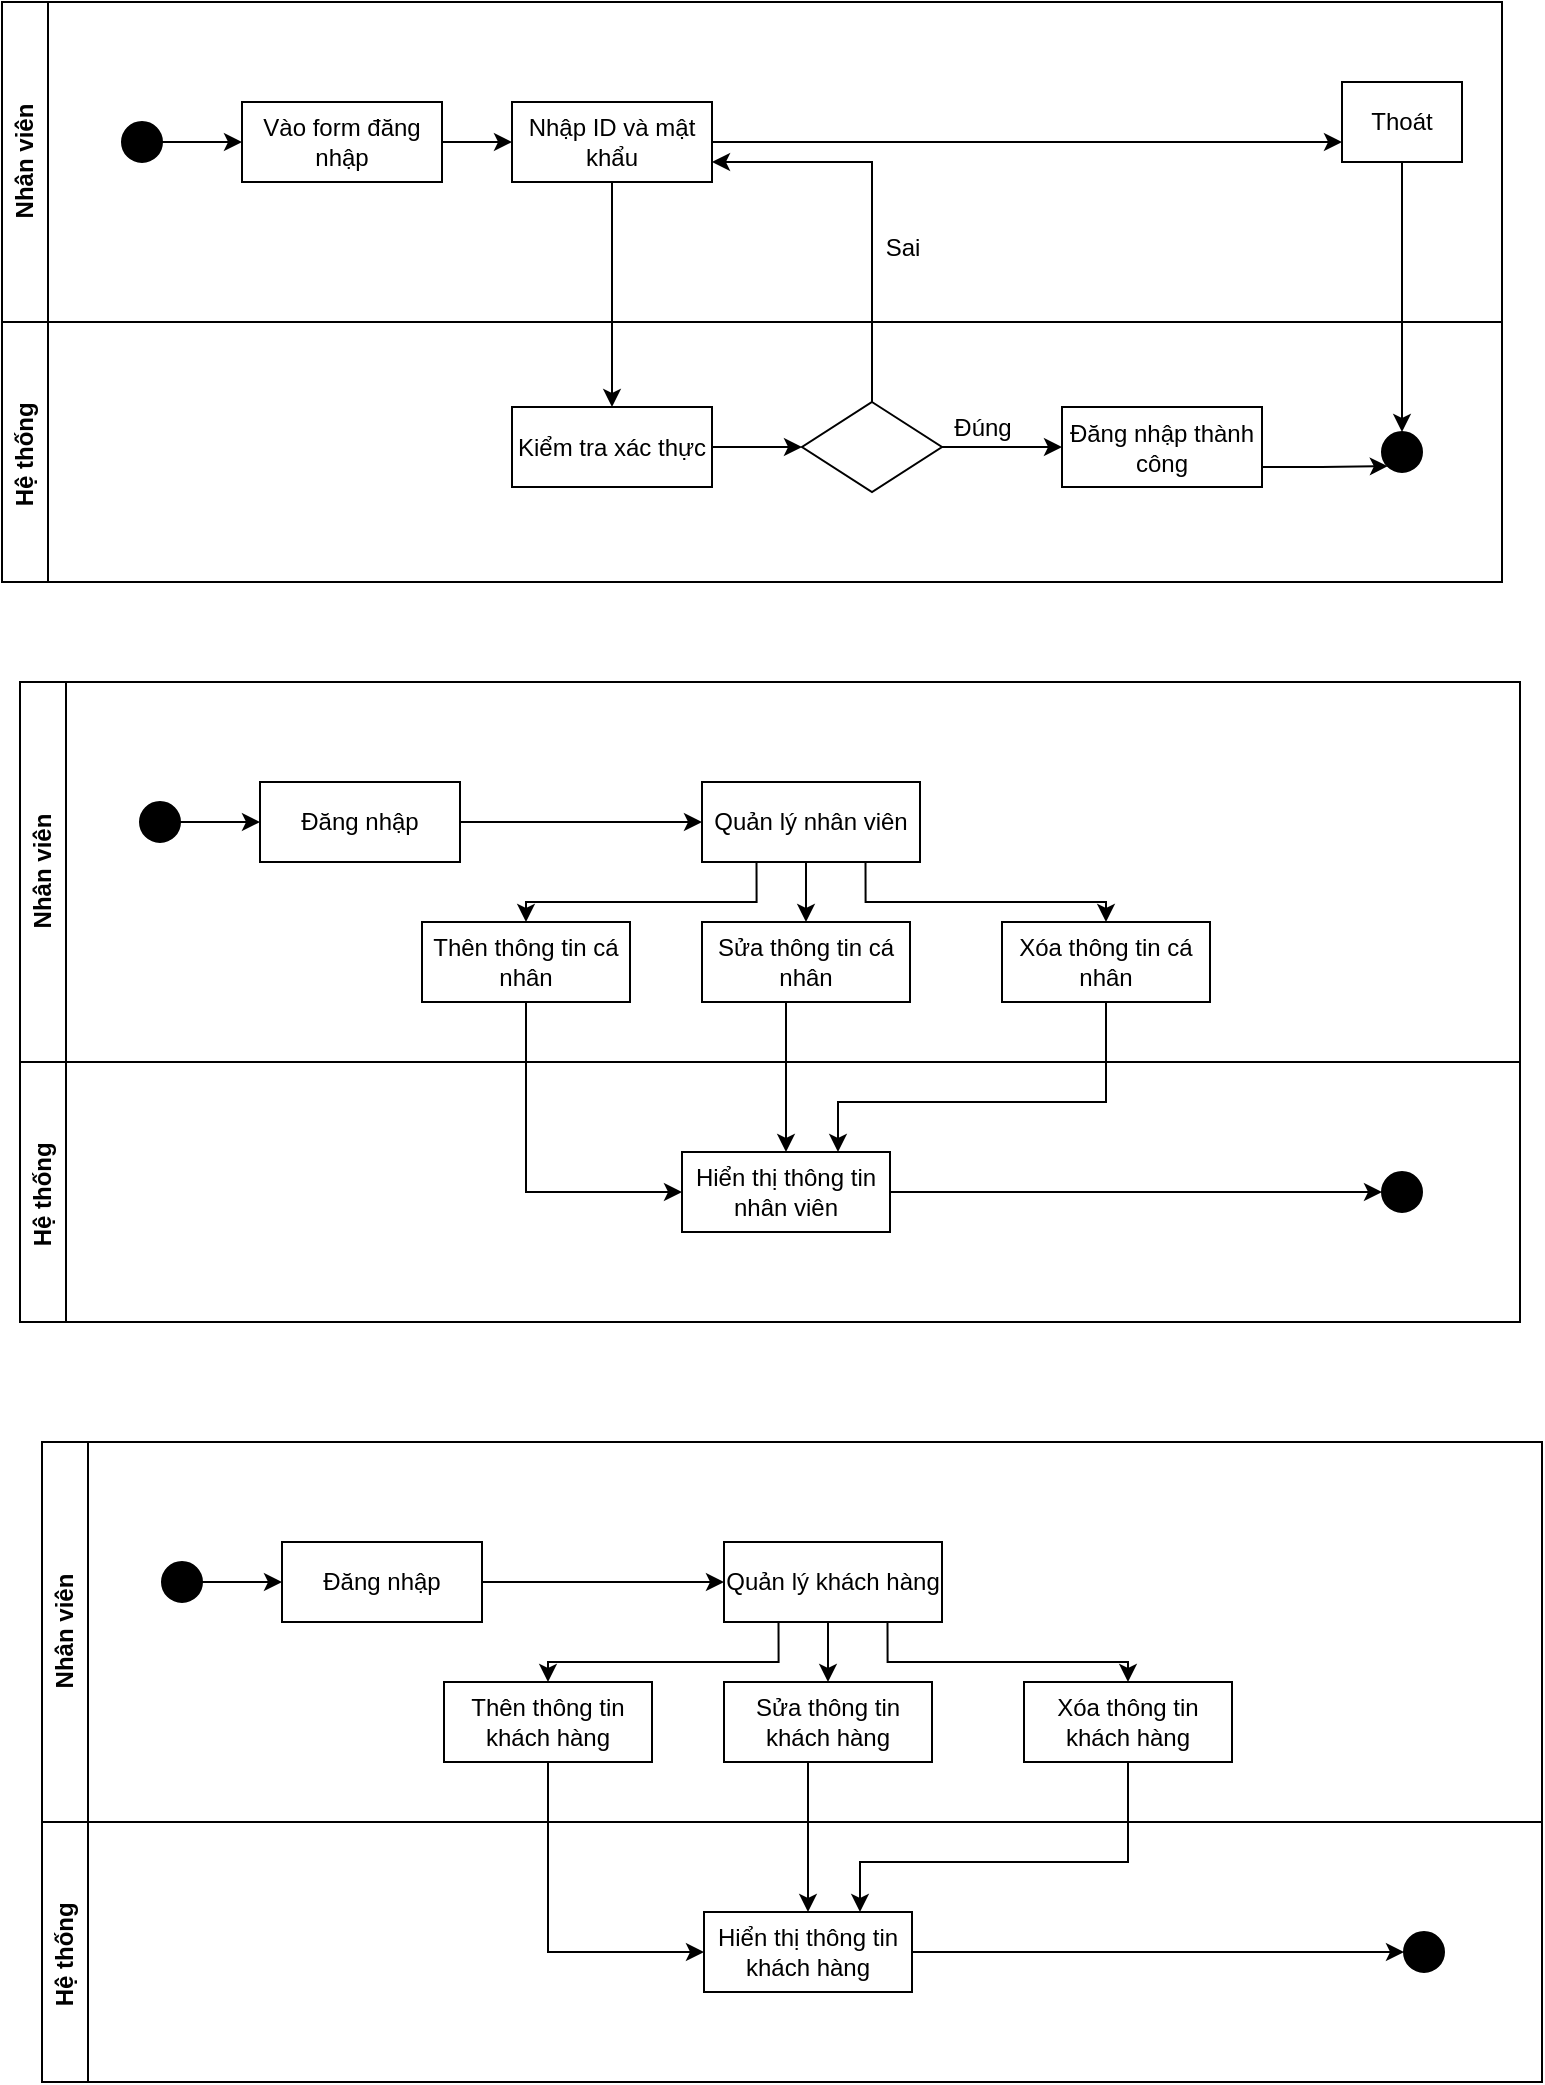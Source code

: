 <mxfile version="24.6.2" type="google" pages="6">
  <diagram name="Trang-1" id="UHCxN5f_9vmQYadsekQE">
    <mxGraphModel grid="0" page="1" gridSize="10" guides="1" tooltips="1" connect="1" arrows="1" fold="1" pageScale="1" pageWidth="827" pageHeight="1169" math="0" shadow="0">
      <root>
        <mxCell id="0" />
        <mxCell id="1" parent="0" />
        <mxCell id="trKxDxxwjN2QURkk6ets-15" value="Nhân viên" style="swimlane;horizontal=0;whiteSpace=wrap;html=1;" vertex="1" parent="1">
          <mxGeometry x="30" y="50" width="750" height="160" as="geometry" />
        </mxCell>
        <mxCell id="trKxDxxwjN2QURkk6ets-25" style="edgeStyle=orthogonalEdgeStyle;rounded=0;orthogonalLoop=1;jettySize=auto;html=1;exitX=1;exitY=0.5;exitDx=0;exitDy=0;entryX=0;entryY=0.5;entryDx=0;entryDy=0;" edge="1" parent="trKxDxxwjN2QURkk6ets-15" source="trKxDxxwjN2QURkk6ets-13" target="trKxDxxwjN2QURkk6ets-14">
          <mxGeometry relative="1" as="geometry" />
        </mxCell>
        <mxCell id="trKxDxxwjN2QURkk6ets-13" value="" style="ellipse;fillColor=strokeColor;html=1;" vertex="1" parent="trKxDxxwjN2QURkk6ets-15">
          <mxGeometry x="60" y="60" width="20" height="20" as="geometry" />
        </mxCell>
        <mxCell id="trKxDxxwjN2QURkk6ets-27" style="edgeStyle=orthogonalEdgeStyle;rounded=0;orthogonalLoop=1;jettySize=auto;html=1;exitX=1;exitY=0.5;exitDx=0;exitDy=0;entryX=0;entryY=0.5;entryDx=0;entryDy=0;" edge="1" parent="trKxDxxwjN2QURkk6ets-15" source="trKxDxxwjN2QURkk6ets-14" target="trKxDxxwjN2QURkk6ets-19">
          <mxGeometry relative="1" as="geometry" />
        </mxCell>
        <mxCell id="trKxDxxwjN2QURkk6ets-14" value="Vào form đăng nhập" style="rounded=0;whiteSpace=wrap;html=1;" vertex="1" parent="trKxDxxwjN2QURkk6ets-15">
          <mxGeometry x="120" y="50" width="100" height="40" as="geometry" />
        </mxCell>
        <mxCell id="trKxDxxwjN2QURkk6ets-38" style="edgeStyle=orthogonalEdgeStyle;rounded=0;orthogonalLoop=1;jettySize=auto;html=1;exitX=1;exitY=0.5;exitDx=0;exitDy=0;entryX=0;entryY=0.75;entryDx=0;entryDy=0;" edge="1" parent="trKxDxxwjN2QURkk6ets-15" source="trKxDxxwjN2QURkk6ets-19" target="trKxDxxwjN2QURkk6ets-23">
          <mxGeometry relative="1" as="geometry" />
        </mxCell>
        <mxCell id="trKxDxxwjN2QURkk6ets-19" value="Nhập ID và mật khẩu" style="rounded=0;whiteSpace=wrap;html=1;" vertex="1" parent="trKxDxxwjN2QURkk6ets-15">
          <mxGeometry x="255" y="50" width="100" height="40" as="geometry" />
        </mxCell>
        <mxCell id="trKxDxxwjN2QURkk6ets-23" value="Thoát" style="rounded=0;whiteSpace=wrap;html=1;" vertex="1" parent="trKxDxxwjN2QURkk6ets-15">
          <mxGeometry x="670" y="40" width="60" height="40" as="geometry" />
        </mxCell>
        <mxCell id="trKxDxxwjN2QURkk6ets-17" value="Hệ thống&amp;nbsp;" style="swimlane;horizontal=0;whiteSpace=wrap;html=1;" vertex="1" parent="1">
          <mxGeometry x="30" y="210" width="750" height="130" as="geometry" />
        </mxCell>
        <mxCell id="trKxDxxwjN2QURkk6ets-29" style="edgeStyle=orthogonalEdgeStyle;rounded=0;orthogonalLoop=1;jettySize=auto;html=1;exitX=1;exitY=0.5;exitDx=0;exitDy=0;entryX=0;entryY=0.5;entryDx=0;entryDy=0;" edge="1" parent="trKxDxxwjN2QURkk6ets-17" source="trKxDxxwjN2QURkk6ets-20" target="trKxDxxwjN2QURkk6ets-24">
          <mxGeometry relative="1" as="geometry" />
        </mxCell>
        <mxCell id="trKxDxxwjN2QURkk6ets-20" value="Kiểm tra xác thực" style="rounded=0;whiteSpace=wrap;html=1;" vertex="1" parent="trKxDxxwjN2QURkk6ets-17">
          <mxGeometry x="255" y="42.5" width="100" height="40" as="geometry" />
        </mxCell>
        <mxCell id="trKxDxxwjN2QURkk6ets-41" style="edgeStyle=orthogonalEdgeStyle;rounded=0;orthogonalLoop=1;jettySize=auto;html=1;exitX=1;exitY=0.75;exitDx=0;exitDy=0;entryX=0;entryY=1;entryDx=0;entryDy=0;" edge="1" parent="trKxDxxwjN2QURkk6ets-17" source="trKxDxxwjN2QURkk6ets-21" target="trKxDxxwjN2QURkk6ets-32">
          <mxGeometry relative="1" as="geometry" />
        </mxCell>
        <mxCell id="trKxDxxwjN2QURkk6ets-21" value="Đăng nhập thành công" style="rounded=0;whiteSpace=wrap;html=1;" vertex="1" parent="trKxDxxwjN2QURkk6ets-17">
          <mxGeometry x="530" y="42.5" width="100" height="40" as="geometry" />
        </mxCell>
        <mxCell id="trKxDxxwjN2QURkk6ets-35" style="edgeStyle=orthogonalEdgeStyle;rounded=0;orthogonalLoop=1;jettySize=auto;html=1;entryX=0;entryY=0.5;entryDx=0;entryDy=0;" edge="1" parent="trKxDxxwjN2QURkk6ets-17" source="trKxDxxwjN2QURkk6ets-24" target="trKxDxxwjN2QURkk6ets-21">
          <mxGeometry relative="1" as="geometry" />
        </mxCell>
        <mxCell id="trKxDxxwjN2QURkk6ets-24" value="" style="rhombus;whiteSpace=wrap;html=1;" vertex="1" parent="trKxDxxwjN2QURkk6ets-17">
          <mxGeometry x="400" y="40" width="70" height="45" as="geometry" />
        </mxCell>
        <mxCell id="trKxDxxwjN2QURkk6ets-32" value="" style="ellipse;fillColor=strokeColor;html=1;" vertex="1" parent="trKxDxxwjN2QURkk6ets-17">
          <mxGeometry x="690" y="55" width="20" height="20" as="geometry" />
        </mxCell>
        <mxCell id="trKxDxxwjN2QURkk6ets-28" style="edgeStyle=orthogonalEdgeStyle;rounded=0;orthogonalLoop=1;jettySize=auto;html=1;exitX=0.5;exitY=1;exitDx=0;exitDy=0;entryX=0.5;entryY=0;entryDx=0;entryDy=0;" edge="1" parent="1" source="trKxDxxwjN2QURkk6ets-19" target="trKxDxxwjN2QURkk6ets-20">
          <mxGeometry relative="1" as="geometry" />
        </mxCell>
        <mxCell id="trKxDxxwjN2QURkk6ets-30" style="edgeStyle=orthogonalEdgeStyle;rounded=0;orthogonalLoop=1;jettySize=auto;html=1;exitX=0.5;exitY=0;exitDx=0;exitDy=0;entryX=1;entryY=0.75;entryDx=0;entryDy=0;" edge="1" parent="1" source="trKxDxxwjN2QURkk6ets-24" target="trKxDxxwjN2QURkk6ets-19">
          <mxGeometry relative="1" as="geometry">
            <mxPoint x="390" y="140" as="targetPoint" />
          </mxGeometry>
        </mxCell>
        <mxCell id="trKxDxxwjN2QURkk6ets-33" value="Sai" style="text;html=1;align=center;verticalAlign=middle;resizable=0;points=[];autosize=1;strokeColor=none;fillColor=none;" vertex="1" parent="1">
          <mxGeometry x="460" y="158" width="40" height="30" as="geometry" />
        </mxCell>
        <mxCell id="trKxDxxwjN2QURkk6ets-37" value="Đúng" style="text;html=1;align=center;verticalAlign=middle;resizable=0;points=[];autosize=1;strokeColor=none;fillColor=none;" vertex="1" parent="1">
          <mxGeometry x="495" y="248" width="50" height="30" as="geometry" />
        </mxCell>
        <mxCell id="trKxDxxwjN2QURkk6ets-39" style="edgeStyle=orthogonalEdgeStyle;rounded=0;orthogonalLoop=1;jettySize=auto;html=1;exitX=0.5;exitY=1;exitDx=0;exitDy=0;entryX=0.5;entryY=0;entryDx=0;entryDy=0;" edge="1" parent="1" source="trKxDxxwjN2QURkk6ets-23" target="trKxDxxwjN2QURkk6ets-32">
          <mxGeometry relative="1" as="geometry" />
        </mxCell>
        <mxCell id="qh9vKpdor8_nA2d8tvwp-22" value="Nhân viên" style="swimlane;horizontal=0;whiteSpace=wrap;html=1;" vertex="1" parent="1">
          <mxGeometry x="39" y="390" width="750" height="190" as="geometry" />
        </mxCell>
        <mxCell id="qh9vKpdor8_nA2d8tvwp-23" style="edgeStyle=orthogonalEdgeStyle;rounded=0;orthogonalLoop=1;jettySize=auto;html=1;exitX=1;exitY=0.5;exitDx=0;exitDy=0;entryX=0;entryY=0.5;entryDx=0;entryDy=0;" edge="1" parent="qh9vKpdor8_nA2d8tvwp-22" source="qh9vKpdor8_nA2d8tvwp-24" target="qh9vKpdor8_nA2d8tvwp-26">
          <mxGeometry relative="1" as="geometry" />
        </mxCell>
        <mxCell id="qh9vKpdor8_nA2d8tvwp-24" value="" style="ellipse;fillColor=strokeColor;html=1;" vertex="1" parent="qh9vKpdor8_nA2d8tvwp-22">
          <mxGeometry x="60" y="60" width="20" height="20" as="geometry" />
        </mxCell>
        <mxCell id="qh9vKpdor8_nA2d8tvwp-25" style="edgeStyle=orthogonalEdgeStyle;rounded=0;orthogonalLoop=1;jettySize=auto;html=1;exitX=1;exitY=0.5;exitDx=0;exitDy=0;entryX=0;entryY=0.5;entryDx=0;entryDy=0;" edge="1" parent="qh9vKpdor8_nA2d8tvwp-22" source="qh9vKpdor8_nA2d8tvwp-26" target="qh9vKpdor8_nA2d8tvwp-28">
          <mxGeometry relative="1" as="geometry" />
        </mxCell>
        <mxCell id="qh9vKpdor8_nA2d8tvwp-26" value="Đăng nhập" style="rounded=0;whiteSpace=wrap;html=1;" vertex="1" parent="qh9vKpdor8_nA2d8tvwp-22">
          <mxGeometry x="120" y="50" width="100" height="40" as="geometry" />
        </mxCell>
        <mxCell id="qh9vKpdor8_nA2d8tvwp-50" style="edgeStyle=orthogonalEdgeStyle;rounded=0;orthogonalLoop=1;jettySize=auto;html=1;exitX=0.25;exitY=1;exitDx=0;exitDy=0;entryX=0.5;entryY=0;entryDx=0;entryDy=0;" edge="1" parent="qh9vKpdor8_nA2d8tvwp-22" source="qh9vKpdor8_nA2d8tvwp-28" target="qh9vKpdor8_nA2d8tvwp-49">
          <mxGeometry relative="1" as="geometry">
            <Array as="points">
              <mxPoint x="368" y="110" />
              <mxPoint x="253" y="110" />
            </Array>
          </mxGeometry>
        </mxCell>
        <mxCell id="qh9vKpdor8_nA2d8tvwp-51" style="edgeStyle=orthogonalEdgeStyle;rounded=0;orthogonalLoop=1;jettySize=auto;html=1;exitX=0.5;exitY=1;exitDx=0;exitDy=0;entryX=0.5;entryY=0;entryDx=0;entryDy=0;" edge="1" parent="qh9vKpdor8_nA2d8tvwp-22" source="qh9vKpdor8_nA2d8tvwp-28" target="qh9vKpdor8_nA2d8tvwp-46">
          <mxGeometry relative="1" as="geometry" />
        </mxCell>
        <mxCell id="qh9vKpdor8_nA2d8tvwp-52" style="edgeStyle=orthogonalEdgeStyle;rounded=0;orthogonalLoop=1;jettySize=auto;html=1;exitX=0.75;exitY=1;exitDx=0;exitDy=0;entryX=0.5;entryY=0;entryDx=0;entryDy=0;" edge="1" parent="qh9vKpdor8_nA2d8tvwp-22" source="qh9vKpdor8_nA2d8tvwp-28" target="qh9vKpdor8_nA2d8tvwp-47">
          <mxGeometry relative="1" as="geometry">
            <Array as="points">
              <mxPoint x="423" y="110" />
              <mxPoint x="543" y="110" />
            </Array>
          </mxGeometry>
        </mxCell>
        <mxCell id="qh9vKpdor8_nA2d8tvwp-28" value="Quản lý nhân viên" style="rounded=0;whiteSpace=wrap;html=1;" vertex="1" parent="qh9vKpdor8_nA2d8tvwp-22">
          <mxGeometry x="341" y="50" width="109" height="40" as="geometry" />
        </mxCell>
        <mxCell id="qh9vKpdor8_nA2d8tvwp-46" value="Sửa thông tin cá nhân" style="rounded=0;whiteSpace=wrap;html=1;" vertex="1" parent="qh9vKpdor8_nA2d8tvwp-22">
          <mxGeometry x="341" y="120" width="104" height="40" as="geometry" />
        </mxCell>
        <mxCell id="qh9vKpdor8_nA2d8tvwp-47" value="Xóa thông tin cá nhân" style="rounded=0;whiteSpace=wrap;html=1;" vertex="1" parent="qh9vKpdor8_nA2d8tvwp-22">
          <mxGeometry x="491" y="120" width="104" height="40" as="geometry" />
        </mxCell>
        <mxCell id="qh9vKpdor8_nA2d8tvwp-49" value="Thên thông tin cá nhân" style="rounded=0;whiteSpace=wrap;html=1;" vertex="1" parent="qh9vKpdor8_nA2d8tvwp-22">
          <mxGeometry x="201" y="120" width="104" height="40" as="geometry" />
        </mxCell>
        <mxCell id="qh9vKpdor8_nA2d8tvwp-30" value="Hệ thống&amp;nbsp;" style="swimlane;horizontal=0;whiteSpace=wrap;html=1;" vertex="1" parent="1">
          <mxGeometry x="39" y="580" width="750" height="130" as="geometry" />
        </mxCell>
        <mxCell id="qh9vKpdor8_nA2d8tvwp-37" value="" style="ellipse;fillColor=strokeColor;html=1;" vertex="1" parent="qh9vKpdor8_nA2d8tvwp-30">
          <mxGeometry x="681" y="55" width="20" height="20" as="geometry" />
        </mxCell>
        <mxCell id="qh9vKpdor8_nA2d8tvwp-59" style="edgeStyle=orthogonalEdgeStyle;rounded=0;orthogonalLoop=1;jettySize=auto;html=1;exitX=1;exitY=0.5;exitDx=0;exitDy=0;entryX=0;entryY=0.5;entryDx=0;entryDy=0;" edge="1" parent="qh9vKpdor8_nA2d8tvwp-30" source="qh9vKpdor8_nA2d8tvwp-48" target="qh9vKpdor8_nA2d8tvwp-37">
          <mxGeometry relative="1" as="geometry" />
        </mxCell>
        <mxCell id="qh9vKpdor8_nA2d8tvwp-48" value="Hiển thị thông tin nhân viên" style="rounded=0;whiteSpace=wrap;html=1;" vertex="1" parent="qh9vKpdor8_nA2d8tvwp-30">
          <mxGeometry x="331" y="45" width="104" height="40" as="geometry" />
        </mxCell>
        <mxCell id="qh9vKpdor8_nA2d8tvwp-55" style="edgeStyle=orthogonalEdgeStyle;rounded=0;orthogonalLoop=1;jettySize=auto;html=1;exitX=0.5;exitY=1;exitDx=0;exitDy=0;entryX=0;entryY=0.5;entryDx=0;entryDy=0;" edge="1" parent="1" source="qh9vKpdor8_nA2d8tvwp-49" target="qh9vKpdor8_nA2d8tvwp-48">
          <mxGeometry relative="1" as="geometry" />
        </mxCell>
        <mxCell id="qh9vKpdor8_nA2d8tvwp-57" style="edgeStyle=orthogonalEdgeStyle;rounded=0;orthogonalLoop=1;jettySize=auto;html=1;exitX=0.5;exitY=1;exitDx=0;exitDy=0;entryX=0.5;entryY=0;entryDx=0;entryDy=0;" edge="1" parent="1" source="qh9vKpdor8_nA2d8tvwp-46" target="qh9vKpdor8_nA2d8tvwp-48">
          <mxGeometry relative="1" as="geometry">
            <Array as="points">
              <mxPoint x="422" y="550" />
            </Array>
          </mxGeometry>
        </mxCell>
        <mxCell id="qh9vKpdor8_nA2d8tvwp-58" style="edgeStyle=orthogonalEdgeStyle;rounded=0;orthogonalLoop=1;jettySize=auto;html=1;exitX=0.5;exitY=1;exitDx=0;exitDy=0;entryX=0.75;entryY=0;entryDx=0;entryDy=0;" edge="1" parent="1" source="qh9vKpdor8_nA2d8tvwp-47" target="qh9vKpdor8_nA2d8tvwp-48">
          <mxGeometry relative="1" as="geometry">
            <Array as="points">
              <mxPoint x="582" y="600" />
              <mxPoint x="448" y="600" />
            </Array>
          </mxGeometry>
        </mxCell>
        <mxCell id="AWotE_-PB9WlFdXY-tm3-1" value="Nhân viên" style="swimlane;horizontal=0;whiteSpace=wrap;html=1;" vertex="1" parent="1">
          <mxGeometry x="50" y="770" width="750" height="190" as="geometry" />
        </mxCell>
        <mxCell id="AWotE_-PB9WlFdXY-tm3-2" style="edgeStyle=orthogonalEdgeStyle;rounded=0;orthogonalLoop=1;jettySize=auto;html=1;exitX=1;exitY=0.5;exitDx=0;exitDy=0;entryX=0;entryY=0.5;entryDx=0;entryDy=0;" edge="1" parent="AWotE_-PB9WlFdXY-tm3-1" source="AWotE_-PB9WlFdXY-tm3-3" target="AWotE_-PB9WlFdXY-tm3-5">
          <mxGeometry relative="1" as="geometry" />
        </mxCell>
        <mxCell id="AWotE_-PB9WlFdXY-tm3-3" value="" style="ellipse;fillColor=strokeColor;html=1;" vertex="1" parent="AWotE_-PB9WlFdXY-tm3-1">
          <mxGeometry x="60" y="60" width="20" height="20" as="geometry" />
        </mxCell>
        <mxCell id="AWotE_-PB9WlFdXY-tm3-4" style="edgeStyle=orthogonalEdgeStyle;rounded=0;orthogonalLoop=1;jettySize=auto;html=1;exitX=1;exitY=0.5;exitDx=0;exitDy=0;entryX=0;entryY=0.5;entryDx=0;entryDy=0;" edge="1" parent="AWotE_-PB9WlFdXY-tm3-1" source="AWotE_-PB9WlFdXY-tm3-5" target="AWotE_-PB9WlFdXY-tm3-9">
          <mxGeometry relative="1" as="geometry" />
        </mxCell>
        <mxCell id="AWotE_-PB9WlFdXY-tm3-5" value="Đăng nhập" style="rounded=0;whiteSpace=wrap;html=1;" vertex="1" parent="AWotE_-PB9WlFdXY-tm3-1">
          <mxGeometry x="120" y="50" width="100" height="40" as="geometry" />
        </mxCell>
        <mxCell id="AWotE_-PB9WlFdXY-tm3-6" style="edgeStyle=orthogonalEdgeStyle;rounded=0;orthogonalLoop=1;jettySize=auto;html=1;exitX=0.25;exitY=1;exitDx=0;exitDy=0;entryX=0.5;entryY=0;entryDx=0;entryDy=0;" edge="1" parent="AWotE_-PB9WlFdXY-tm3-1" source="AWotE_-PB9WlFdXY-tm3-9" target="AWotE_-PB9WlFdXY-tm3-12">
          <mxGeometry relative="1" as="geometry">
            <Array as="points">
              <mxPoint x="368" y="110" />
              <mxPoint x="253" y="110" />
            </Array>
          </mxGeometry>
        </mxCell>
        <mxCell id="AWotE_-PB9WlFdXY-tm3-7" style="edgeStyle=orthogonalEdgeStyle;rounded=0;orthogonalLoop=1;jettySize=auto;html=1;exitX=0.5;exitY=1;exitDx=0;exitDy=0;entryX=0.5;entryY=0;entryDx=0;entryDy=0;" edge="1" parent="AWotE_-PB9WlFdXY-tm3-1" source="AWotE_-PB9WlFdXY-tm3-9" target="AWotE_-PB9WlFdXY-tm3-10">
          <mxGeometry relative="1" as="geometry" />
        </mxCell>
        <mxCell id="AWotE_-PB9WlFdXY-tm3-8" style="edgeStyle=orthogonalEdgeStyle;rounded=0;orthogonalLoop=1;jettySize=auto;html=1;exitX=0.75;exitY=1;exitDx=0;exitDy=0;entryX=0.5;entryY=0;entryDx=0;entryDy=0;" edge="1" parent="AWotE_-PB9WlFdXY-tm3-1" source="AWotE_-PB9WlFdXY-tm3-9" target="AWotE_-PB9WlFdXY-tm3-11">
          <mxGeometry relative="1" as="geometry">
            <Array as="points">
              <mxPoint x="423" y="110" />
              <mxPoint x="543" y="110" />
            </Array>
          </mxGeometry>
        </mxCell>
        <mxCell id="AWotE_-PB9WlFdXY-tm3-9" value="Quản lý khách hàng" style="rounded=0;whiteSpace=wrap;html=1;" vertex="1" parent="AWotE_-PB9WlFdXY-tm3-1">
          <mxGeometry x="341" y="50" width="109" height="40" as="geometry" />
        </mxCell>
        <mxCell id="AWotE_-PB9WlFdXY-tm3-10" value="Sửa thông tin khách hàng" style="rounded=0;whiteSpace=wrap;html=1;" vertex="1" parent="AWotE_-PB9WlFdXY-tm3-1">
          <mxGeometry x="341" y="120" width="104" height="40" as="geometry" />
        </mxCell>
        <mxCell id="AWotE_-PB9WlFdXY-tm3-11" value="Xóa thông tin khách hàng" style="rounded=0;whiteSpace=wrap;html=1;" vertex="1" parent="AWotE_-PB9WlFdXY-tm3-1">
          <mxGeometry x="491" y="120" width="104" height="40" as="geometry" />
        </mxCell>
        <mxCell id="AWotE_-PB9WlFdXY-tm3-12" value="Thên thông tin khách hàng" style="rounded=0;whiteSpace=wrap;html=1;" vertex="1" parent="AWotE_-PB9WlFdXY-tm3-1">
          <mxGeometry x="201" y="120" width="104" height="40" as="geometry" />
        </mxCell>
        <mxCell id="AWotE_-PB9WlFdXY-tm3-13" value="Hệ thống&amp;nbsp;" style="swimlane;horizontal=0;whiteSpace=wrap;html=1;" vertex="1" parent="1">
          <mxGeometry x="50" y="960" width="750" height="130" as="geometry" />
        </mxCell>
        <mxCell id="AWotE_-PB9WlFdXY-tm3-14" value="" style="ellipse;fillColor=strokeColor;html=1;" vertex="1" parent="AWotE_-PB9WlFdXY-tm3-13">
          <mxGeometry x="681" y="55" width="20" height="20" as="geometry" />
        </mxCell>
        <mxCell id="AWotE_-PB9WlFdXY-tm3-15" style="edgeStyle=orthogonalEdgeStyle;rounded=0;orthogonalLoop=1;jettySize=auto;html=1;exitX=1;exitY=0.5;exitDx=0;exitDy=0;entryX=0;entryY=0.5;entryDx=0;entryDy=0;" edge="1" parent="AWotE_-PB9WlFdXY-tm3-13" source="AWotE_-PB9WlFdXY-tm3-16" target="AWotE_-PB9WlFdXY-tm3-14">
          <mxGeometry relative="1" as="geometry" />
        </mxCell>
        <mxCell id="AWotE_-PB9WlFdXY-tm3-16" value="Hiển thị thông tin khách hàng" style="rounded=0;whiteSpace=wrap;html=1;" vertex="1" parent="AWotE_-PB9WlFdXY-tm3-13">
          <mxGeometry x="331" y="45" width="104" height="40" as="geometry" />
        </mxCell>
        <mxCell id="AWotE_-PB9WlFdXY-tm3-17" style="edgeStyle=orthogonalEdgeStyle;rounded=0;orthogonalLoop=1;jettySize=auto;html=1;exitX=0.5;exitY=1;exitDx=0;exitDy=0;entryX=0;entryY=0.5;entryDx=0;entryDy=0;" edge="1" parent="1" source="AWotE_-PB9WlFdXY-tm3-12" target="AWotE_-PB9WlFdXY-tm3-16">
          <mxGeometry relative="1" as="geometry" />
        </mxCell>
        <mxCell id="AWotE_-PB9WlFdXY-tm3-18" style="edgeStyle=orthogonalEdgeStyle;rounded=0;orthogonalLoop=1;jettySize=auto;html=1;exitX=0.5;exitY=1;exitDx=0;exitDy=0;entryX=0.5;entryY=0;entryDx=0;entryDy=0;" edge="1" parent="1" source="AWotE_-PB9WlFdXY-tm3-10" target="AWotE_-PB9WlFdXY-tm3-16">
          <mxGeometry relative="1" as="geometry">
            <Array as="points">
              <mxPoint x="433" y="930" />
            </Array>
          </mxGeometry>
        </mxCell>
        <mxCell id="AWotE_-PB9WlFdXY-tm3-19" style="edgeStyle=orthogonalEdgeStyle;rounded=0;orthogonalLoop=1;jettySize=auto;html=1;exitX=0.5;exitY=1;exitDx=0;exitDy=0;entryX=0.75;entryY=0;entryDx=0;entryDy=0;" edge="1" parent="1" source="AWotE_-PB9WlFdXY-tm3-11" target="AWotE_-PB9WlFdXY-tm3-16">
          <mxGeometry relative="1" as="geometry">
            <Array as="points">
              <mxPoint x="593" y="980" />
              <mxPoint x="459" y="980" />
            </Array>
          </mxGeometry>
        </mxCell>
      </root>
    </mxGraphModel>
  </diagram>
  <diagram id="AGlkJAbYvOxCMLk2wjlc" name="Trang-2">
    <mxGraphModel grid="1" page="1" gridSize="10" guides="1" tooltips="1" connect="1" arrows="1" fold="1" pageScale="1" pageWidth="827" pageHeight="1169" math="0" shadow="0">
      <root>
        <mxCell id="0" />
        <mxCell id="1" parent="0" />
        <mxCell id="SOlNOg0F7jM8wRHWY_Ok-1" value="Nhân viên" style="swimlane;horizontal=0;whiteSpace=wrap;html=1;" vertex="1" parent="1">
          <mxGeometry x="39" y="80" width="750" height="190" as="geometry" />
        </mxCell>
        <mxCell id="SOlNOg0F7jM8wRHWY_Ok-2" style="edgeStyle=orthogonalEdgeStyle;rounded=0;orthogonalLoop=1;jettySize=auto;html=1;exitX=1;exitY=0.5;exitDx=0;exitDy=0;entryX=0;entryY=0.5;entryDx=0;entryDy=0;" edge="1" parent="SOlNOg0F7jM8wRHWY_Ok-1" source="SOlNOg0F7jM8wRHWY_Ok-3" target="SOlNOg0F7jM8wRHWY_Ok-5">
          <mxGeometry relative="1" as="geometry" />
        </mxCell>
        <mxCell id="SOlNOg0F7jM8wRHWY_Ok-3" value="" style="ellipse;fillColor=strokeColor;html=1;" vertex="1" parent="SOlNOg0F7jM8wRHWY_Ok-1">
          <mxGeometry x="60" y="60" width="20" height="20" as="geometry" />
        </mxCell>
        <mxCell id="SOlNOg0F7jM8wRHWY_Ok-4" style="edgeStyle=orthogonalEdgeStyle;rounded=0;orthogonalLoop=1;jettySize=auto;html=1;exitX=1;exitY=0.5;exitDx=0;exitDy=0;entryX=0;entryY=0.5;entryDx=0;entryDy=0;" edge="1" parent="SOlNOg0F7jM8wRHWY_Ok-1" source="SOlNOg0F7jM8wRHWY_Ok-5" target="SOlNOg0F7jM8wRHWY_Ok-9">
          <mxGeometry relative="1" as="geometry" />
        </mxCell>
        <mxCell id="SOlNOg0F7jM8wRHWY_Ok-5" value="Đăng nhập" style="rounded=0;whiteSpace=wrap;html=1;" vertex="1" parent="SOlNOg0F7jM8wRHWY_Ok-1">
          <mxGeometry x="120" y="50" width="100" height="40" as="geometry" />
        </mxCell>
        <mxCell id="SOlNOg0F7jM8wRHWY_Ok-6" style="edgeStyle=orthogonalEdgeStyle;rounded=0;orthogonalLoop=1;jettySize=auto;html=1;exitX=0.25;exitY=1;exitDx=0;exitDy=0;entryX=0.5;entryY=0;entryDx=0;entryDy=0;" edge="1" parent="SOlNOg0F7jM8wRHWY_Ok-1" source="SOlNOg0F7jM8wRHWY_Ok-9" target="SOlNOg0F7jM8wRHWY_Ok-12">
          <mxGeometry relative="1" as="geometry">
            <Array as="points">
              <mxPoint x="368" y="110" />
              <mxPoint x="253" y="110" />
            </Array>
          </mxGeometry>
        </mxCell>
        <mxCell id="SOlNOg0F7jM8wRHWY_Ok-7" style="edgeStyle=orthogonalEdgeStyle;rounded=0;orthogonalLoop=1;jettySize=auto;html=1;exitX=0.5;exitY=1;exitDx=0;exitDy=0;entryX=0.5;entryY=0;entryDx=0;entryDy=0;" edge="1" parent="SOlNOg0F7jM8wRHWY_Ok-1" source="SOlNOg0F7jM8wRHWY_Ok-9" target="SOlNOg0F7jM8wRHWY_Ok-10">
          <mxGeometry relative="1" as="geometry" />
        </mxCell>
        <mxCell id="SOlNOg0F7jM8wRHWY_Ok-8" style="edgeStyle=orthogonalEdgeStyle;rounded=0;orthogonalLoop=1;jettySize=auto;html=1;exitX=0.75;exitY=1;exitDx=0;exitDy=0;entryX=0.5;entryY=0;entryDx=0;entryDy=0;" edge="1" parent="SOlNOg0F7jM8wRHWY_Ok-1" source="SOlNOg0F7jM8wRHWY_Ok-9" target="SOlNOg0F7jM8wRHWY_Ok-11">
          <mxGeometry relative="1" as="geometry">
            <Array as="points">
              <mxPoint x="423" y="110" />
              <mxPoint x="543" y="110" />
            </Array>
          </mxGeometry>
        </mxCell>
        <mxCell id="SOlNOg0F7jM8wRHWY_Ok-9" value="Quản lý bàn ăn" style="rounded=0;whiteSpace=wrap;html=1;" vertex="1" parent="SOlNOg0F7jM8wRHWY_Ok-1">
          <mxGeometry x="341" y="50" width="109" height="40" as="geometry" />
        </mxCell>
        <mxCell id="SOlNOg0F7jM8wRHWY_Ok-10" value="Theo dõi số lượng khách trên bàn" style="rounded=0;whiteSpace=wrap;html=1;" vertex="1" parent="SOlNOg0F7jM8wRHWY_Ok-1">
          <mxGeometry x="341" y="120" width="104" height="40" as="geometry" />
        </mxCell>
        <mxCell id="SOlNOg0F7jM8wRHWY_Ok-11" value="Theo dõi số lượng món trên bàn" style="rounded=0;whiteSpace=wrap;html=1;" vertex="1" parent="SOlNOg0F7jM8wRHWY_Ok-1">
          <mxGeometry x="491" y="120" width="104" height="40" as="geometry" />
        </mxCell>
        <mxCell id="SOlNOg0F7jM8wRHWY_Ok-12" value="Xem trạng thái bàn" style="rounded=0;whiteSpace=wrap;html=1;" vertex="1" parent="SOlNOg0F7jM8wRHWY_Ok-1">
          <mxGeometry x="201" y="120" width="104" height="40" as="geometry" />
        </mxCell>
        <mxCell id="SOlNOg0F7jM8wRHWY_Ok-13" value="Hệ thống&amp;nbsp;" style="swimlane;horizontal=0;whiteSpace=wrap;html=1;" vertex="1" parent="1">
          <mxGeometry x="39" y="270" width="750" height="130" as="geometry" />
        </mxCell>
        <mxCell id="SOlNOg0F7jM8wRHWY_Ok-14" value="" style="ellipse;fillColor=strokeColor;html=1;" vertex="1" parent="SOlNOg0F7jM8wRHWY_Ok-13">
          <mxGeometry x="621" y="55" width="20" height="20" as="geometry" />
        </mxCell>
        <mxCell id="SOlNOg0F7jM8wRHWY_Ok-15" style="edgeStyle=orthogonalEdgeStyle;rounded=0;orthogonalLoop=1;jettySize=auto;html=1;exitX=1;exitY=0.5;exitDx=0;exitDy=0;entryX=0;entryY=0.5;entryDx=0;entryDy=0;" edge="1" parent="SOlNOg0F7jM8wRHWY_Ok-13" source="SOlNOg0F7jM8wRHWY_Ok-16" target="SOlNOg0F7jM8wRHWY_Ok-14">
          <mxGeometry relative="1" as="geometry" />
        </mxCell>
        <mxCell id="SOlNOg0F7jM8wRHWY_Ok-16" value="Hiển thị thông tin bàn ăn" style="rounded=0;whiteSpace=wrap;html=1;" vertex="1" parent="SOlNOg0F7jM8wRHWY_Ok-13">
          <mxGeometry x="331" y="45" width="104" height="40" as="geometry" />
        </mxCell>
        <mxCell id="SOlNOg0F7jM8wRHWY_Ok-17" style="edgeStyle=orthogonalEdgeStyle;rounded=0;orthogonalLoop=1;jettySize=auto;html=1;exitX=0.5;exitY=1;exitDx=0;exitDy=0;entryX=0;entryY=0.5;entryDx=0;entryDy=0;" edge="1" parent="1" source="SOlNOg0F7jM8wRHWY_Ok-12" target="SOlNOg0F7jM8wRHWY_Ok-16">
          <mxGeometry relative="1" as="geometry" />
        </mxCell>
        <mxCell id="SOlNOg0F7jM8wRHWY_Ok-18" style="edgeStyle=orthogonalEdgeStyle;rounded=0;orthogonalLoop=1;jettySize=auto;html=1;exitX=0.5;exitY=1;exitDx=0;exitDy=0;entryX=0.5;entryY=0;entryDx=0;entryDy=0;" edge="1" parent="1" source="SOlNOg0F7jM8wRHWY_Ok-10" target="SOlNOg0F7jM8wRHWY_Ok-16">
          <mxGeometry relative="1" as="geometry">
            <Array as="points">
              <mxPoint x="422" y="240" />
            </Array>
          </mxGeometry>
        </mxCell>
        <mxCell id="SOlNOg0F7jM8wRHWY_Ok-19" style="edgeStyle=orthogonalEdgeStyle;rounded=0;orthogonalLoop=1;jettySize=auto;html=1;exitX=0.5;exitY=1;exitDx=0;exitDy=0;entryX=0.75;entryY=0;entryDx=0;entryDy=0;" edge="1" parent="1" source="SOlNOg0F7jM8wRHWY_Ok-11" target="SOlNOg0F7jM8wRHWY_Ok-16">
          <mxGeometry relative="1" as="geometry">
            <Array as="points">
              <mxPoint x="582" y="290" />
              <mxPoint x="448" y="290" />
            </Array>
          </mxGeometry>
        </mxCell>
        <mxCell id="SOlNOg0F7jM8wRHWY_Ok-20" value="Nhân viên" style="swimlane;horizontal=0;whiteSpace=wrap;html=1;" vertex="1" parent="1">
          <mxGeometry x="49" y="610" width="750" height="190" as="geometry" />
        </mxCell>
        <mxCell id="SOlNOg0F7jM8wRHWY_Ok-21" style="edgeStyle=orthogonalEdgeStyle;rounded=0;orthogonalLoop=1;jettySize=auto;html=1;exitX=1;exitY=0.5;exitDx=0;exitDy=0;entryX=0;entryY=0.5;entryDx=0;entryDy=0;" edge="1" parent="SOlNOg0F7jM8wRHWY_Ok-20" source="SOlNOg0F7jM8wRHWY_Ok-22" target="SOlNOg0F7jM8wRHWY_Ok-24">
          <mxGeometry relative="1" as="geometry" />
        </mxCell>
        <mxCell id="SOlNOg0F7jM8wRHWY_Ok-22" value="" style="ellipse;fillColor=strokeColor;html=1;" vertex="1" parent="SOlNOg0F7jM8wRHWY_Ok-20">
          <mxGeometry x="60" y="60" width="20" height="20" as="geometry" />
        </mxCell>
        <mxCell id="SOlNOg0F7jM8wRHWY_Ok-23" style="edgeStyle=orthogonalEdgeStyle;rounded=0;orthogonalLoop=1;jettySize=auto;html=1;exitX=1;exitY=0.5;exitDx=0;exitDy=0;entryX=0;entryY=0.5;entryDx=0;entryDy=0;" edge="1" parent="SOlNOg0F7jM8wRHWY_Ok-20" source="SOlNOg0F7jM8wRHWY_Ok-24" target="SOlNOg0F7jM8wRHWY_Ok-28">
          <mxGeometry relative="1" as="geometry" />
        </mxCell>
        <mxCell id="SOlNOg0F7jM8wRHWY_Ok-24" value="Đăng nhập" style="rounded=0;whiteSpace=wrap;html=1;" vertex="1" parent="SOlNOg0F7jM8wRHWY_Ok-20">
          <mxGeometry x="120" y="50" width="100" height="40" as="geometry" />
        </mxCell>
        <mxCell id="SOlNOg0F7jM8wRHWY_Ok-25" style="edgeStyle=orthogonalEdgeStyle;rounded=0;orthogonalLoop=1;jettySize=auto;html=1;exitX=0.25;exitY=1;exitDx=0;exitDy=0;entryX=0.5;entryY=0;entryDx=0;entryDy=0;" edge="1" parent="SOlNOg0F7jM8wRHWY_Ok-20" source="SOlNOg0F7jM8wRHWY_Ok-28" target="SOlNOg0F7jM8wRHWY_Ok-31">
          <mxGeometry relative="1" as="geometry">
            <Array as="points">
              <mxPoint x="368" y="110" />
              <mxPoint x="253" y="110" />
            </Array>
          </mxGeometry>
        </mxCell>
        <mxCell id="SOlNOg0F7jM8wRHWY_Ok-26" style="edgeStyle=orthogonalEdgeStyle;rounded=0;orthogonalLoop=1;jettySize=auto;html=1;exitX=0.5;exitY=1;exitDx=0;exitDy=0;entryX=0.5;entryY=0;entryDx=0;entryDy=0;" edge="1" parent="SOlNOg0F7jM8wRHWY_Ok-20" source="SOlNOg0F7jM8wRHWY_Ok-28" target="SOlNOg0F7jM8wRHWY_Ok-29">
          <mxGeometry relative="1" as="geometry" />
        </mxCell>
        <mxCell id="SOlNOg0F7jM8wRHWY_Ok-27" style="edgeStyle=orthogonalEdgeStyle;rounded=0;orthogonalLoop=1;jettySize=auto;html=1;exitX=0.75;exitY=1;exitDx=0;exitDy=0;entryX=0.5;entryY=0;entryDx=0;entryDy=0;" edge="1" parent="SOlNOg0F7jM8wRHWY_Ok-20" source="SOlNOg0F7jM8wRHWY_Ok-28" target="SOlNOg0F7jM8wRHWY_Ok-30">
          <mxGeometry relative="1" as="geometry">
            <Array as="points">
              <mxPoint x="423" y="110" />
              <mxPoint x="543" y="110" />
            </Array>
          </mxGeometry>
        </mxCell>
        <mxCell id="SOlNOg0F7jM8wRHWY_Ok-40" style="edgeStyle=orthogonalEdgeStyle;rounded=0;orthogonalLoop=1;jettySize=auto;html=1;exitX=1;exitY=0.5;exitDx=0;exitDy=0;" edge="1" parent="SOlNOg0F7jM8wRHWY_Ok-20" source="SOlNOg0F7jM8wRHWY_Ok-28" target="SOlNOg0F7jM8wRHWY_Ok-39">
          <mxGeometry relative="1" as="geometry" />
        </mxCell>
        <mxCell id="SOlNOg0F7jM8wRHWY_Ok-28" value="Quản lý thực đơn" style="rounded=0;whiteSpace=wrap;html=1;" vertex="1" parent="SOlNOg0F7jM8wRHWY_Ok-20">
          <mxGeometry x="341" y="50" width="109" height="40" as="geometry" />
        </mxCell>
        <mxCell id="SOlNOg0F7jM8wRHWY_Ok-29" value="Đặt món" style="rounded=0;whiteSpace=wrap;html=1;" vertex="1" parent="SOlNOg0F7jM8wRHWY_Ok-20">
          <mxGeometry x="341" y="120" width="104" height="40" as="geometry" />
        </mxCell>
        <mxCell id="SOlNOg0F7jM8wRHWY_Ok-30" value="Sửa thông tin món ăn" style="rounded=0;whiteSpace=wrap;html=1;" vertex="1" parent="SOlNOg0F7jM8wRHWY_Ok-20">
          <mxGeometry x="491" y="120" width="104" height="40" as="geometry" />
        </mxCell>
        <mxCell id="SOlNOg0F7jM8wRHWY_Ok-31" value="Xem thông tin món ăn" style="rounded=0;whiteSpace=wrap;html=1;" vertex="1" parent="SOlNOg0F7jM8wRHWY_Ok-20">
          <mxGeometry x="201" y="120" width="104" height="40" as="geometry" />
        </mxCell>
        <mxCell id="SOlNOg0F7jM8wRHWY_Ok-39" value="Hủy món" style="rounded=0;whiteSpace=wrap;html=1;" vertex="1" parent="SOlNOg0F7jM8wRHWY_Ok-20">
          <mxGeometry x="611" y="120" width="79" height="40" as="geometry" />
        </mxCell>
        <mxCell id="SOlNOg0F7jM8wRHWY_Ok-32" value="Hệ thống&amp;nbsp;" style="swimlane;horizontal=0;whiteSpace=wrap;html=1;" vertex="1" parent="1">
          <mxGeometry x="49" y="800" width="750" height="130" as="geometry" />
        </mxCell>
        <mxCell id="SOlNOg0F7jM8wRHWY_Ok-33" value="" style="ellipse;fillColor=strokeColor;html=1;" vertex="1" parent="SOlNOg0F7jM8wRHWY_Ok-32">
          <mxGeometry x="621" y="55" width="20" height="20" as="geometry" />
        </mxCell>
        <mxCell id="SOlNOg0F7jM8wRHWY_Ok-34" style="edgeStyle=orthogonalEdgeStyle;rounded=0;orthogonalLoop=1;jettySize=auto;html=1;exitX=1;exitY=0.5;exitDx=0;exitDy=0;entryX=0;entryY=0.5;entryDx=0;entryDy=0;" edge="1" parent="SOlNOg0F7jM8wRHWY_Ok-32" source="SOlNOg0F7jM8wRHWY_Ok-35" target="SOlNOg0F7jM8wRHWY_Ok-33">
          <mxGeometry relative="1" as="geometry" />
        </mxCell>
        <mxCell id="SOlNOg0F7jM8wRHWY_Ok-35" value="Hiển thị thông tin thực đơn" style="rounded=0;whiteSpace=wrap;html=1;" vertex="1" parent="SOlNOg0F7jM8wRHWY_Ok-32">
          <mxGeometry x="331" y="45" width="104" height="40" as="geometry" />
        </mxCell>
        <mxCell id="SOlNOg0F7jM8wRHWY_Ok-36" style="edgeStyle=orthogonalEdgeStyle;rounded=0;orthogonalLoop=1;jettySize=auto;html=1;exitX=0.5;exitY=1;exitDx=0;exitDy=0;entryX=0;entryY=0.5;entryDx=0;entryDy=0;" edge="1" parent="1" source="SOlNOg0F7jM8wRHWY_Ok-31" target="SOlNOg0F7jM8wRHWY_Ok-35">
          <mxGeometry relative="1" as="geometry" />
        </mxCell>
        <mxCell id="SOlNOg0F7jM8wRHWY_Ok-37" style="edgeStyle=orthogonalEdgeStyle;rounded=0;orthogonalLoop=1;jettySize=auto;html=1;exitX=0.5;exitY=1;exitDx=0;exitDy=0;entryX=0.5;entryY=0;entryDx=0;entryDy=0;" edge="1" parent="1" source="SOlNOg0F7jM8wRHWY_Ok-29" target="SOlNOg0F7jM8wRHWY_Ok-35">
          <mxGeometry relative="1" as="geometry">
            <Array as="points">
              <mxPoint x="432" y="770" />
            </Array>
          </mxGeometry>
        </mxCell>
        <mxCell id="SOlNOg0F7jM8wRHWY_Ok-38" style="edgeStyle=orthogonalEdgeStyle;rounded=0;orthogonalLoop=1;jettySize=auto;html=1;exitX=0.5;exitY=1;exitDx=0;exitDy=0;entryX=0.75;entryY=0;entryDx=0;entryDy=0;" edge="1" parent="1" source="SOlNOg0F7jM8wRHWY_Ok-30" target="SOlNOg0F7jM8wRHWY_Ok-35">
          <mxGeometry relative="1" as="geometry">
            <Array as="points">
              <mxPoint x="592" y="820" />
              <mxPoint x="458" y="820" />
            </Array>
          </mxGeometry>
        </mxCell>
        <mxCell id="SOlNOg0F7jM8wRHWY_Ok-41" style="edgeStyle=orthogonalEdgeStyle;rounded=0;orthogonalLoop=1;jettySize=auto;html=1;exitX=0.5;exitY=1;exitDx=0;exitDy=0;entryX=0.865;entryY=0.125;entryDx=0;entryDy=0;entryPerimeter=0;" edge="1" parent="1" source="SOlNOg0F7jM8wRHWY_Ok-39" target="SOlNOg0F7jM8wRHWY_Ok-35">
          <mxGeometry relative="1" as="geometry">
            <Array as="points">
              <mxPoint x="700" y="830" />
              <mxPoint x="470" y="830" />
            </Array>
          </mxGeometry>
        </mxCell>
      </root>
    </mxGraphModel>
  </diagram>
  <diagram id="H4Bw10Tq7KFNGDn_dbZk" name="Trang-3">
    <mxGraphModel grid="1" page="1" gridSize="10" guides="1" tooltips="1" connect="1" arrows="1" fold="1" pageScale="1" pageWidth="827" pageHeight="1169" math="0" shadow="0">
      <root>
        <mxCell id="0" />
        <mxCell id="1" parent="0" />
        <mxCell id="HOXubvwwNr5QuQLwwy1e-1" value="Nhân viên" style="swimlane;horizontal=0;whiteSpace=wrap;html=1;" vertex="1" parent="1">
          <mxGeometry x="39" y="80" width="750" height="190" as="geometry" />
        </mxCell>
        <mxCell id="HOXubvwwNr5QuQLwwy1e-2" style="edgeStyle=orthogonalEdgeStyle;rounded=0;orthogonalLoop=1;jettySize=auto;html=1;exitX=1;exitY=0.5;exitDx=0;exitDy=0;entryX=0;entryY=0.5;entryDx=0;entryDy=0;" edge="1" parent="HOXubvwwNr5QuQLwwy1e-1" source="HOXubvwwNr5QuQLwwy1e-3" target="HOXubvwwNr5QuQLwwy1e-5">
          <mxGeometry relative="1" as="geometry" />
        </mxCell>
        <mxCell id="HOXubvwwNr5QuQLwwy1e-3" value="" style="ellipse;fillColor=strokeColor;html=1;" vertex="1" parent="HOXubvwwNr5QuQLwwy1e-1">
          <mxGeometry x="60" y="60" width="20" height="20" as="geometry" />
        </mxCell>
        <mxCell id="HOXubvwwNr5QuQLwwy1e-4" style="edgeStyle=orthogonalEdgeStyle;rounded=0;orthogonalLoop=1;jettySize=auto;html=1;" edge="1" parent="HOXubvwwNr5QuQLwwy1e-1" source="HOXubvwwNr5QuQLwwy1e-5" target="HOXubvwwNr5QuQLwwy1e-9">
          <mxGeometry relative="1" as="geometry">
            <mxPoint x="290" y="70" as="sourcePoint" />
            <Array as="points" />
          </mxGeometry>
        </mxCell>
        <mxCell id="HOXubvwwNr5QuQLwwy1e-5" value="Đăng nhập" style="rounded=0;whiteSpace=wrap;html=1;" vertex="1" parent="HOXubvwwNr5QuQLwwy1e-1">
          <mxGeometry x="120" y="50" width="100" height="40" as="geometry" />
        </mxCell>
        <mxCell id="HOXubvwwNr5QuQLwwy1e-6" style="edgeStyle=orthogonalEdgeStyle;rounded=0;orthogonalLoop=1;jettySize=auto;html=1;exitX=0.25;exitY=1;exitDx=0;exitDy=0;entryX=0.5;entryY=0;entryDx=0;entryDy=0;" edge="1" parent="HOXubvwwNr5QuQLwwy1e-1" source="HOXubvwwNr5QuQLwwy1e-9" target="HOXubvwwNr5QuQLwwy1e-12">
          <mxGeometry relative="1" as="geometry">
            <Array as="points">
              <mxPoint x="438" y="110" />
              <mxPoint x="323" y="110" />
            </Array>
          </mxGeometry>
        </mxCell>
        <mxCell id="HOXubvwwNr5QuQLwwy1e-7" style="edgeStyle=orthogonalEdgeStyle;rounded=0;orthogonalLoop=1;jettySize=auto;html=1;exitX=0.5;exitY=1;exitDx=0;exitDy=0;entryX=0.5;entryY=0;entryDx=0;entryDy=0;" edge="1" parent="HOXubvwwNr5QuQLwwy1e-1" source="HOXubvwwNr5QuQLwwy1e-9" target="HOXubvwwNr5QuQLwwy1e-10">
          <mxGeometry relative="1" as="geometry" />
        </mxCell>
        <mxCell id="HOXubvwwNr5QuQLwwy1e-8" style="edgeStyle=orthogonalEdgeStyle;rounded=0;orthogonalLoop=1;jettySize=auto;html=1;exitX=0.75;exitY=1;exitDx=0;exitDy=0;entryX=0.5;entryY=0;entryDx=0;entryDy=0;" edge="1" parent="HOXubvwwNr5QuQLwwy1e-1" source="HOXubvwwNr5QuQLwwy1e-9" target="HOXubvwwNr5QuQLwwy1e-11">
          <mxGeometry relative="1" as="geometry">
            <Array as="points">
              <mxPoint x="493" y="110" />
              <mxPoint x="613" y="110" />
            </Array>
          </mxGeometry>
        </mxCell>
        <mxCell id="HOXubvwwNr5QuQLwwy1e-9" value="Quản lý hóa đơn" style="rounded=0;whiteSpace=wrap;html=1;" vertex="1" parent="HOXubvwwNr5QuQLwwy1e-1">
          <mxGeometry x="411" y="50" width="109" height="40" as="geometry" />
        </mxCell>
        <mxCell id="HOXubvwwNr5QuQLwwy1e-10" value="Phương thức thanh toán" style="rounded=0;whiteSpace=wrap;html=1;" vertex="1" parent="HOXubvwwNr5QuQLwwy1e-1">
          <mxGeometry x="411" y="120" width="104" height="40" as="geometry" />
        </mxCell>
        <mxCell id="HOXubvwwNr5QuQLwwy1e-11" value="Thẻ thành viên" style="rounded=0;whiteSpace=wrap;html=1;" vertex="1" parent="HOXubvwwNr5QuQLwwy1e-1">
          <mxGeometry x="561" y="120" width="104" height="40" as="geometry" />
        </mxCell>
        <mxCell id="HOXubvwwNr5QuQLwwy1e-12" value="Tính tiền hóa đơn, phiếu giảm giá" style="rounded=0;whiteSpace=wrap;html=1;" vertex="1" parent="HOXubvwwNr5QuQLwwy1e-1">
          <mxGeometry x="271" y="120" width="104" height="40" as="geometry" />
        </mxCell>
        <mxCell id="HOXubvwwNr5QuQLwwy1e-22" style="edgeStyle=orthogonalEdgeStyle;rounded=0;orthogonalLoop=1;jettySize=auto;html=1;exitX=1;exitY=0.5;exitDx=0;exitDy=0;entryX=0;entryY=0.75;entryDx=0;entryDy=0;" edge="1" parent="HOXubvwwNr5QuQLwwy1e-1" source="HOXubvwwNr5QuQLwwy1e-20" target="HOXubvwwNr5QuQLwwy1e-9">
          <mxGeometry relative="1" as="geometry">
            <Array as="points">
              <mxPoint x="231" y="225" />
              <mxPoint x="231" y="80" />
            </Array>
          </mxGeometry>
        </mxCell>
        <mxCell id="HOXubvwwNr5QuQLwwy1e-13" value="Hệ thống&amp;nbsp;" style="swimlane;horizontal=0;whiteSpace=wrap;html=1;" vertex="1" parent="1">
          <mxGeometry x="39" y="270" width="750" height="130" as="geometry" />
        </mxCell>
        <mxCell id="HOXubvwwNr5QuQLwwy1e-14" value="" style="ellipse;fillColor=strokeColor;html=1;" vertex="1" parent="HOXubvwwNr5QuQLwwy1e-13">
          <mxGeometry x="621" y="55" width="20" height="20" as="geometry" />
        </mxCell>
        <mxCell id="HOXubvwwNr5QuQLwwy1e-15" style="edgeStyle=orthogonalEdgeStyle;rounded=0;orthogonalLoop=1;jettySize=auto;html=1;exitX=1;exitY=0.5;exitDx=0;exitDy=0;entryX=0;entryY=0.5;entryDx=0;entryDy=0;" edge="1" parent="HOXubvwwNr5QuQLwwy1e-13" source="HOXubvwwNr5QuQLwwy1e-16" target="HOXubvwwNr5QuQLwwy1e-14">
          <mxGeometry relative="1" as="geometry" />
        </mxCell>
        <mxCell id="HOXubvwwNr5QuQLwwy1e-16" value="Thanh toán" style="rounded=0;whiteSpace=wrap;html=1;" vertex="1" parent="HOXubvwwNr5QuQLwwy1e-13">
          <mxGeometry x="331" y="45" width="104" height="40" as="geometry" />
        </mxCell>
        <mxCell id="HOXubvwwNr5QuQLwwy1e-23" value="Theo dõi số lượng món trên bàn" style="rounded=0;whiteSpace=wrap;html=1;" vertex="1" parent="HOXubvwwNr5QuQLwwy1e-13">
          <mxGeometry x="115.5" y="80" width="100" height="45" as="geometry" />
        </mxCell>
        <mxCell id="HOXubvwwNr5QuQLwwy1e-20" value="Quản lý bàn ăn" style="rounded=0;whiteSpace=wrap;html=1;" vertex="1" parent="HOXubvwwNr5QuQLwwy1e-13">
          <mxGeometry x="115.5" y="15" width="109" height="40" as="geometry" />
        </mxCell>
        <mxCell id="HOXubvwwNr5QuQLwwy1e-24" style="edgeStyle=orthogonalEdgeStyle;rounded=0;orthogonalLoop=1;jettySize=auto;html=1;exitX=0.5;exitY=0;exitDx=0;exitDy=0;entryX=0.5;entryY=1;entryDx=0;entryDy=0;" edge="1" parent="HOXubvwwNr5QuQLwwy1e-13" source="HOXubvwwNr5QuQLwwy1e-23" target="HOXubvwwNr5QuQLwwy1e-20">
          <mxGeometry relative="1" as="geometry" />
        </mxCell>
        <mxCell id="HOXubvwwNr5QuQLwwy1e-17" style="edgeStyle=orthogonalEdgeStyle;rounded=0;orthogonalLoop=1;jettySize=auto;html=1;exitX=0.5;exitY=1;exitDx=0;exitDy=0;entryX=0;entryY=0.5;entryDx=0;entryDy=0;" edge="1" parent="1" source="HOXubvwwNr5QuQLwwy1e-12" target="HOXubvwwNr5QuQLwwy1e-16">
          <mxGeometry relative="1" as="geometry">
            <Array as="points">
              <mxPoint x="350" y="240" />
              <mxPoint x="350" y="335" />
            </Array>
          </mxGeometry>
        </mxCell>
        <mxCell id="HOXubvwwNr5QuQLwwy1e-19" style="edgeStyle=orthogonalEdgeStyle;rounded=0;orthogonalLoop=1;jettySize=auto;html=1;exitX=0.5;exitY=1;exitDx=0;exitDy=0;entryX=0.75;entryY=0;entryDx=0;entryDy=0;" edge="1" parent="1" source="HOXubvwwNr5QuQLwwy1e-11" target="HOXubvwwNr5QuQLwwy1e-16">
          <mxGeometry relative="1" as="geometry">
            <Array as="points">
              <mxPoint x="640" y="240" />
              <mxPoint x="640" y="290" />
              <mxPoint x="448" y="290" />
            </Array>
          </mxGeometry>
        </mxCell>
        <mxCell id="i7OvzS3WWDKINS8cGw6a-1" style="edgeStyle=orthogonalEdgeStyle;rounded=0;orthogonalLoop=1;jettySize=auto;html=1;exitX=0;exitY=0.5;exitDx=0;exitDy=0;entryX=0.577;entryY=0.125;entryDx=0;entryDy=0;entryPerimeter=0;" edge="1" parent="1" source="HOXubvwwNr5QuQLwwy1e-10" target="HOXubvwwNr5QuQLwwy1e-16">
          <mxGeometry relative="1" as="geometry" />
        </mxCell>
        <mxCell id="i7OvzS3WWDKINS8cGw6a-2" value="Nhân viên" style="swimlane;horizontal=0;whiteSpace=wrap;html=1;" vertex="1" parent="1">
          <mxGeometry x="39" y="480" width="750" height="190" as="geometry" />
        </mxCell>
        <mxCell id="i7OvzS3WWDKINS8cGw6a-3" style="edgeStyle=orthogonalEdgeStyle;rounded=0;orthogonalLoop=1;jettySize=auto;html=1;exitX=1;exitY=0.5;exitDx=0;exitDy=0;entryX=0;entryY=0.5;entryDx=0;entryDy=0;" edge="1" parent="i7OvzS3WWDKINS8cGw6a-2" source="i7OvzS3WWDKINS8cGw6a-4" target="i7OvzS3WWDKINS8cGw6a-7">
          <mxGeometry relative="1" as="geometry" />
        </mxCell>
        <mxCell id="i7OvzS3WWDKINS8cGw6a-4" value="" style="ellipse;fillColor=strokeColor;html=1;" vertex="1" parent="i7OvzS3WWDKINS8cGw6a-2">
          <mxGeometry x="60" y="60" width="20" height="20" as="geometry" />
        </mxCell>
        <mxCell id="i7OvzS3WWDKINS8cGw6a-5" style="edgeStyle=orthogonalEdgeStyle;rounded=0;orthogonalLoop=1;jettySize=auto;html=1;" edge="1" parent="i7OvzS3WWDKINS8cGw6a-2" source="i7OvzS3WWDKINS8cGw6a-7" target="i7OvzS3WWDKINS8cGw6a-11">
          <mxGeometry relative="1" as="geometry">
            <mxPoint x="290" y="70" as="sourcePoint" />
            <Array as="points" />
          </mxGeometry>
        </mxCell>
        <mxCell id="i7OvzS3WWDKINS8cGw6a-7" value="Đăng nhập" style="rounded=0;whiteSpace=wrap;html=1;" vertex="1" parent="i7OvzS3WWDKINS8cGw6a-2">
          <mxGeometry x="120" y="50" width="100" height="40" as="geometry" />
        </mxCell>
        <mxCell id="i7OvzS3WWDKINS8cGw6a-9" style="edgeStyle=orthogonalEdgeStyle;rounded=0;orthogonalLoop=1;jettySize=auto;html=1;exitX=0.5;exitY=1;exitDx=0;exitDy=0;entryX=0.5;entryY=0;entryDx=0;entryDy=0;" edge="1" parent="i7OvzS3WWDKINS8cGw6a-2" source="i7OvzS3WWDKINS8cGw6a-11" target="i7OvzS3WWDKINS8cGw6a-12">
          <mxGeometry relative="1" as="geometry" />
        </mxCell>
        <mxCell id="i7OvzS3WWDKINS8cGw6a-11" value="Quản lý thống kê" style="rounded=0;whiteSpace=wrap;html=1;" vertex="1" parent="i7OvzS3WWDKINS8cGw6a-2">
          <mxGeometry x="411" y="50" width="109" height="40" as="geometry" />
        </mxCell>
        <mxCell id="i7OvzS3WWDKINS8cGw6a-28" style="edgeStyle=orthogonalEdgeStyle;rounded=0;orthogonalLoop=1;jettySize=auto;html=1;exitX=0.5;exitY=1;exitDx=0;exitDy=0;" edge="1" parent="i7OvzS3WWDKINS8cGw6a-2" source="i7OvzS3WWDKINS8cGw6a-12">
          <mxGeometry relative="1" as="geometry">
            <mxPoint x="481" y="230" as="targetPoint" />
            <Array as="points">
              <mxPoint x="583" y="210" />
              <mxPoint x="482" y="210" />
            </Array>
          </mxGeometry>
        </mxCell>
        <mxCell id="i7OvzS3WWDKINS8cGw6a-12" value="Thống kê hóa đơn trong ngày" style="rounded=0;whiteSpace=wrap;html=1;" vertex="1" parent="i7OvzS3WWDKINS8cGw6a-2">
          <mxGeometry x="531" y="130" width="104" height="40" as="geometry" />
        </mxCell>
        <mxCell id="i7OvzS3WWDKINS8cGw6a-14" value="Thống kê số lượng món bán ra" style="rounded=0;whiteSpace=wrap;html=1;" vertex="1" parent="i7OvzS3WWDKINS8cGw6a-2">
          <mxGeometry x="311" y="130" width="104" height="40" as="geometry" />
        </mxCell>
        <mxCell id="i7OvzS3WWDKINS8cGw6a-15" style="edgeStyle=orthogonalEdgeStyle;rounded=0;orthogonalLoop=1;jettySize=auto;html=1;exitX=1;exitY=0.5;exitDx=0;exitDy=0;entryX=0;entryY=0.75;entryDx=0;entryDy=0;" edge="1" parent="i7OvzS3WWDKINS8cGw6a-2" source="i7OvzS3WWDKINS8cGw6a-16" target="i7OvzS3WWDKINS8cGw6a-11">
          <mxGeometry relative="1" as="geometry">
            <Array as="points">
              <mxPoint x="261" y="265" />
              <mxPoint x="261" y="80" />
            </Array>
          </mxGeometry>
        </mxCell>
        <mxCell id="i7OvzS3WWDKINS8cGw6a-26" style="edgeStyle=orthogonalEdgeStyle;rounded=0;orthogonalLoop=1;jettySize=auto;html=1;exitX=0.25;exitY=1;exitDx=0;exitDy=0;" edge="1" parent="i7OvzS3WWDKINS8cGw6a-2" source="i7OvzS3WWDKINS8cGw6a-11" target="i7OvzS3WWDKINS8cGw6a-14">
          <mxGeometry relative="1" as="geometry">
            <Array as="points">
              <mxPoint x="438" y="110" />
              <mxPoint x="371" y="110" />
            </Array>
          </mxGeometry>
        </mxCell>
        <mxCell id="i7OvzS3WWDKINS8cGw6a-17" value="Hệ thống&amp;nbsp;" style="swimlane;horizontal=0;whiteSpace=wrap;html=1;" vertex="1" parent="1">
          <mxGeometry x="39" y="670" width="750" height="130" as="geometry" />
        </mxCell>
        <mxCell id="i7OvzS3WWDKINS8cGw6a-18" value="" style="ellipse;fillColor=strokeColor;html=1;" vertex="1" parent="i7OvzS3WWDKINS8cGw6a-17">
          <mxGeometry x="621" y="55" width="20" height="20" as="geometry" />
        </mxCell>
        <mxCell id="i7OvzS3WWDKINS8cGw6a-19" style="edgeStyle=orthogonalEdgeStyle;rounded=0;orthogonalLoop=1;jettySize=auto;html=1;exitX=1;exitY=0.5;exitDx=0;exitDy=0;entryX=0;entryY=0.5;entryDx=0;entryDy=0;" edge="1" parent="i7OvzS3WWDKINS8cGw6a-17" source="i7OvzS3WWDKINS8cGw6a-20" target="i7OvzS3WWDKINS8cGw6a-18">
          <mxGeometry relative="1" as="geometry" />
        </mxCell>
        <mxCell id="i7OvzS3WWDKINS8cGw6a-20" value="In hóa đơn" style="rounded=0;whiteSpace=wrap;html=1;" vertex="1" parent="i7OvzS3WWDKINS8cGw6a-17">
          <mxGeometry x="431" y="45" width="104" height="40" as="geometry" />
        </mxCell>
        <mxCell id="i7OvzS3WWDKINS8cGw6a-16" value="Quản lý hóa đơn" style="rounded=0;whiteSpace=wrap;html=1;" vertex="1" parent="i7OvzS3WWDKINS8cGw6a-17">
          <mxGeometry x="115.5" y="55" width="109" height="40" as="geometry" />
        </mxCell>
        <mxCell id="HOXubvwwNr5QuQLwwy1e-21" style="edgeStyle=orthogonalEdgeStyle;rounded=0;orthogonalLoop=1;jettySize=auto;html=1;exitX=0.5;exitY=1;exitDx=0;exitDy=0;entryX=0.5;entryY=0;entryDx=0;entryDy=0;" edge="1" parent="1" source="HOXubvwwNr5QuQLwwy1e-5" target="HOXubvwwNr5QuQLwwy1e-20">
          <mxGeometry relative="1" as="geometry" />
        </mxCell>
        <mxCell id="i7OvzS3WWDKINS8cGw6a-6" style="edgeStyle=orthogonalEdgeStyle;rounded=0;orthogonalLoop=1;jettySize=auto;html=1;exitX=0.5;exitY=1;exitDx=0;exitDy=0;entryX=0.5;entryY=0;entryDx=0;entryDy=0;" edge="1" parent="1" source="i7OvzS3WWDKINS8cGw6a-7" target="i7OvzS3WWDKINS8cGw6a-16">
          <mxGeometry relative="1" as="geometry" />
        </mxCell>
        <mxCell id="i7OvzS3WWDKINS8cGw6a-27" style="edgeStyle=orthogonalEdgeStyle;rounded=0;orthogonalLoop=1;jettySize=auto;html=1;exitX=0.5;exitY=1;exitDx=0;exitDy=0;entryX=0;entryY=0.5;entryDx=0;entryDy=0;" edge="1" parent="1" source="i7OvzS3WWDKINS8cGw6a-14" target="i7OvzS3WWDKINS8cGw6a-20">
          <mxGeometry relative="1" as="geometry" />
        </mxCell>
      </root>
    </mxGraphModel>
  </diagram>
  <diagram id="f5UQGpv0BocSMTTXddSk" name="Trang-4">
    <mxGraphModel grid="1" page="1" gridSize="10" guides="1" tooltips="1" connect="1" arrows="1" fold="1" pageScale="1" pageWidth="827" pageHeight="1169" math="0" shadow="0">
      <root>
        <mxCell id="0" />
        <mxCell id="1" parent="0" />
        <mxCell id="XXpNFbks8SwumoUaN3ti-1" value="Nhân viên" style="shape=umlActor;verticalLabelPosition=bottom;verticalAlign=top;html=1;outlineConnect=0;" vertex="1" parent="1">
          <mxGeometry x="130" y="700" width="30" height="60" as="geometry" />
        </mxCell>
        <mxCell id="XXpNFbks8SwumoUaN3ti-2" value="Quản lý khách hàng" style="ellipse;whiteSpace=wrap;html=1;" vertex="1" parent="1">
          <mxGeometry x="344" y="780" width="120" height="80" as="geometry" />
        </mxCell>
        <mxCell id="XXpNFbks8SwumoUaN3ti-3" value="Thêm thông tin khách hàng" style="ellipse;whiteSpace=wrap;html=1;" vertex="1" parent="1">
          <mxGeometry x="550" y="695" width="100" height="70" as="geometry" />
        </mxCell>
        <mxCell id="XXpNFbks8SwumoUaN3ti-4" value="Xóa thông tin khách hàng" style="ellipse;whiteSpace=wrap;html=1;" vertex="1" parent="1">
          <mxGeometry x="180" y="870" width="120" height="80" as="geometry" />
        </mxCell>
        <mxCell id="XXpNFbks8SwumoUaN3ti-5" value="Sửa thông tin&amp;nbsp; khách hàng" style="ellipse;whiteSpace=wrap;html=1;" vertex="1" parent="1">
          <mxGeometry x="520" y="870" width="110" height="80" as="geometry" />
        </mxCell>
        <mxCell id="XXpNFbks8SwumoUaN3ti-6" value="Đăng nhập" style="ellipse;whiteSpace=wrap;html=1;" vertex="1" parent="1">
          <mxGeometry x="344" y="610" width="120" height="80" as="geometry" />
        </mxCell>
        <mxCell id="XXpNFbks8SwumoUaN3ti-7" value="" style="endArrow=classic;html=1;rounded=0;exitX=1;exitY=0.333;exitDx=0;exitDy=0;exitPerimeter=0;entryX=0;entryY=0.5;entryDx=0;entryDy=0;" edge="1" parent="1" source="XXpNFbks8SwumoUaN3ti-1" target="XXpNFbks8SwumoUaN3ti-6">
          <mxGeometry width="50" height="50" relative="1" as="geometry">
            <mxPoint x="490" y="750" as="sourcePoint" />
            <mxPoint x="540" y="700" as="targetPoint" />
          </mxGeometry>
        </mxCell>
        <mxCell id="XXpNFbks8SwumoUaN3ti-8" value="" style="endArrow=classic;html=1;rounded=0;entryX=0;entryY=0.5;entryDx=0;entryDy=0;exitX=1;exitY=0.333;exitDx=0;exitDy=0;exitPerimeter=0;" edge="1" parent="1" source="XXpNFbks8SwumoUaN3ti-1" target="XXpNFbks8SwumoUaN3ti-2">
          <mxGeometry width="50" height="50" relative="1" as="geometry">
            <mxPoint x="600" y="760" as="sourcePoint" />
            <mxPoint x="510" y="720" as="targetPoint" />
          </mxGeometry>
        </mxCell>
        <mxCell id="XXpNFbks8SwumoUaN3ti-9" value="&amp;lt;&amp;lt;include&amp;gt;&amp;gt;" style="html=1;verticalAlign=bottom;labelBackgroundColor=none;endArrow=open;endFill=0;dashed=1;rounded=0;exitX=0.5;exitY=0;exitDx=0;exitDy=0;entryX=0.411;entryY=1.05;entryDx=0;entryDy=0;entryPerimeter=0;" edge="1" parent="1" source="XXpNFbks8SwumoUaN3ti-2" target="XXpNFbks8SwumoUaN3ti-6">
          <mxGeometry width="160" relative="1" as="geometry">
            <mxPoint x="320" y="840" as="sourcePoint" />
            <mxPoint x="480" y="840" as="targetPoint" />
          </mxGeometry>
        </mxCell>
        <mxCell id="XXpNFbks8SwumoUaN3ti-10" value="&amp;lt;&amp;lt;extend&amp;gt;&amp;gt;" style="html=1;verticalAlign=bottom;labelBackgroundColor=none;endArrow=open;endFill=0;dashed=1;rounded=0;exitX=-0.025;exitY=0.69;exitDx=0;exitDy=0;exitPerimeter=0;" edge="1" parent="1" source="XXpNFbks8SwumoUaN3ti-3" target="XXpNFbks8SwumoUaN3ti-2">
          <mxGeometry width="160" relative="1" as="geometry">
            <mxPoint x="320" y="740" as="sourcePoint" />
            <mxPoint x="480" y="740" as="targetPoint" />
          </mxGeometry>
        </mxCell>
        <mxCell id="XXpNFbks8SwumoUaN3ti-11" value="&amp;lt;&amp;lt;extend&amp;gt;&amp;gt;" style="html=1;verticalAlign=bottom;labelBackgroundColor=none;endArrow=open;endFill=0;dashed=1;rounded=0;exitX=1;exitY=0.25;exitDx=0;exitDy=0;exitPerimeter=0;" edge="1" parent="1" source="XXpNFbks8SwumoUaN3ti-4" target="XXpNFbks8SwumoUaN3ti-2">
          <mxGeometry x="-0.011" width="160" relative="1" as="geometry">
            <mxPoint x="270" y="850" as="sourcePoint" />
            <mxPoint x="430" y="850" as="targetPoint" />
            <mxPoint as="offset" />
          </mxGeometry>
        </mxCell>
        <mxCell id="XXpNFbks8SwumoUaN3ti-12" value="&amp;lt;&amp;lt;extend&amp;gt;&amp;gt;" style="html=1;verticalAlign=bottom;labelBackgroundColor=none;endArrow=open;endFill=0;dashed=1;rounded=0;exitX=0.012;exitY=0.417;exitDx=0;exitDy=0;exitPerimeter=0;entryX=0.911;entryY=0.867;entryDx=0;entryDy=0;entryPerimeter=0;" edge="1" parent="1" source="XXpNFbks8SwumoUaN3ti-5" target="XXpNFbks8SwumoUaN3ti-2">
          <mxGeometry width="160" relative="1" as="geometry">
            <mxPoint x="320" y="740" as="sourcePoint" />
            <mxPoint x="480" y="740" as="targetPoint" />
          </mxGeometry>
        </mxCell>
      </root>
    </mxGraphModel>
  </diagram>
  <diagram id="H-_KzRMS7rPjchsfY0MP" name="Trang-5">
    <mxGraphModel grid="0" page="1" gridSize="10" guides="1" tooltips="1" connect="1" arrows="1" fold="1" pageScale="1" pageWidth="827" pageHeight="1169" math="0" shadow="0">
      <root>
        <mxCell id="0" />
        <mxCell id="1" parent="0" />
        <mxCell id="mckE1YP1wuiARAnEUDzo-1" value="Nhân viên" style="swimlane;horizontal=0;whiteSpace=wrap;html=1;" vertex="1" parent="1">
          <mxGeometry x="30" y="50" width="701" height="160" as="geometry" />
        </mxCell>
        <mxCell id="mckE1YP1wuiARAnEUDzo-2" style="edgeStyle=orthogonalEdgeStyle;rounded=0;orthogonalLoop=1;jettySize=auto;html=1;exitX=1;exitY=0.5;exitDx=0;exitDy=0;entryX=0;entryY=0.5;entryDx=0;entryDy=0;" edge="1" parent="mckE1YP1wuiARAnEUDzo-1" source="mckE1YP1wuiARAnEUDzo-3" target="mckE1YP1wuiARAnEUDzo-5">
          <mxGeometry relative="1" as="geometry" />
        </mxCell>
        <mxCell id="mckE1YP1wuiARAnEUDzo-3" value="" style="ellipse;fillColor=strokeColor;html=1;" vertex="1" parent="mckE1YP1wuiARAnEUDzo-1">
          <mxGeometry x="60" y="60" width="20" height="20" as="geometry" />
        </mxCell>
        <mxCell id="mckE1YP1wuiARAnEUDzo-5" value="Yêu cầu đăng xuất" style="rounded=0;whiteSpace=wrap;html=1;" vertex="1" parent="mckE1YP1wuiARAnEUDzo-1">
          <mxGeometry x="120" y="50" width="100" height="40" as="geometry" />
        </mxCell>
        <mxCell id="mckE1YP1wuiARAnEUDzo-9" value="Hệ thống&amp;nbsp;" style="swimlane;horizontal=0;whiteSpace=wrap;html=1;" vertex="1" parent="1">
          <mxGeometry x="30" y="210" width="701" height="130" as="geometry" />
        </mxCell>
        <mxCell id="oapKh1tiCY4UuVnft1VB-2" style="edgeStyle=orthogonalEdgeStyle;rounded=0;orthogonalLoop=1;jettySize=auto;html=1;exitX=1;exitY=0.5;exitDx=0;exitDy=0;entryX=0;entryY=0.5;entryDx=0;entryDy=0;" edge="1" parent="mckE1YP1wuiARAnEUDzo-9" source="mckE1YP1wuiARAnEUDzo-11" target="3xYSdrgZ7JS264T-BbHn-2">
          <mxGeometry relative="1" as="geometry" />
        </mxCell>
        <mxCell id="mckE1YP1wuiARAnEUDzo-11" value="Hủy phiên làm việc hiện tại" style="rounded=0;whiteSpace=wrap;html=1;" vertex="1" parent="mckE1YP1wuiARAnEUDzo-9">
          <mxGeometry x="120" y="53" width="100" height="40" as="geometry" />
        </mxCell>
        <mxCell id="oapKh1tiCY4UuVnft1VB-7" style="edgeStyle=orthogonalEdgeStyle;rounded=0;orthogonalLoop=1;jettySize=auto;html=1;exitX=1;exitY=0.5;exitDx=0;exitDy=0;" edge="1" parent="mckE1YP1wuiARAnEUDzo-9" source="mckE1YP1wuiARAnEUDzo-13">
          <mxGeometry relative="1" as="geometry">
            <mxPoint x="644" y="73" as="targetPoint" />
          </mxGeometry>
        </mxCell>
        <mxCell id="mckE1YP1wuiARAnEUDzo-13" value="Chuyển hướng tới trang đăng nhập" style="rounded=0;whiteSpace=wrap;html=1;" vertex="1" parent="mckE1YP1wuiARAnEUDzo-9">
          <mxGeometry x="455" y="53" width="113" height="40" as="geometry" />
        </mxCell>
        <mxCell id="mckE1YP1wuiARAnEUDzo-16" value="" style="ellipse;fillColor=strokeColor;html=1;" vertex="1" parent="mckE1YP1wuiARAnEUDzo-9">
          <mxGeometry x="646" y="63" width="20" height="20" as="geometry" />
        </mxCell>
        <mxCell id="oapKh1tiCY4UuVnft1VB-3" style="edgeStyle=orthogonalEdgeStyle;rounded=0;orthogonalLoop=1;jettySize=auto;html=1;exitX=1;exitY=0.5;exitDx=0;exitDy=0;entryX=0;entryY=0.5;entryDx=0;entryDy=0;" edge="1" parent="mckE1YP1wuiARAnEUDzo-9" source="3xYSdrgZ7JS264T-BbHn-2" target="mckE1YP1wuiARAnEUDzo-13">
          <mxGeometry relative="1" as="geometry" />
        </mxCell>
        <mxCell id="3xYSdrgZ7JS264T-BbHn-2" value="Xóa phiên làm việc" style="rounded=0;whiteSpace=wrap;html=1;" vertex="1" parent="mckE1YP1wuiARAnEUDzo-9">
          <mxGeometry x="303" y="53" width="100" height="40" as="geometry" />
        </mxCell>
        <mxCell id="3xYSdrgZ7JS264T-BbHn-1" style="edgeStyle=orthogonalEdgeStyle;rounded=0;orthogonalLoop=1;jettySize=auto;html=1;exitX=0.5;exitY=1;exitDx=0;exitDy=0;" edge="1" parent="1" source="mckE1YP1wuiARAnEUDzo-5" target="mckE1YP1wuiARAnEUDzo-11">
          <mxGeometry relative="1" as="geometry" />
        </mxCell>
        <mxCell id="JMkeJ8XTJ76aHMWIsi4R-1" value="Nhân viên" style="swimlane;horizontal=0;whiteSpace=wrap;html=1;" vertex="1" parent="1">
          <mxGeometry x="39" y="390" width="750" height="190" as="geometry" />
        </mxCell>
        <mxCell id="JMkeJ8XTJ76aHMWIsi4R-2" style="edgeStyle=orthogonalEdgeStyle;rounded=0;orthogonalLoop=1;jettySize=auto;html=1;exitX=1;exitY=0.5;exitDx=0;exitDy=0;entryX=0;entryY=0.5;entryDx=0;entryDy=0;" edge="1" parent="JMkeJ8XTJ76aHMWIsi4R-1" source="JMkeJ8XTJ76aHMWIsi4R-3" target="JMkeJ8XTJ76aHMWIsi4R-5">
          <mxGeometry relative="1" as="geometry" />
        </mxCell>
        <mxCell id="JMkeJ8XTJ76aHMWIsi4R-3" value="" style="ellipse;fillColor=strokeColor;html=1;" vertex="1" parent="JMkeJ8XTJ76aHMWIsi4R-1">
          <mxGeometry x="60" y="60" width="20" height="20" as="geometry" />
        </mxCell>
        <mxCell id="JMkeJ8XTJ76aHMWIsi4R-4" style="edgeStyle=orthogonalEdgeStyle;rounded=0;orthogonalLoop=1;jettySize=auto;html=1;exitX=1;exitY=0.5;exitDx=0;exitDy=0;entryX=0;entryY=0.5;entryDx=0;entryDy=0;" edge="1" parent="JMkeJ8XTJ76aHMWIsi4R-1" source="JMkeJ8XTJ76aHMWIsi4R-5" target="JMkeJ8XTJ76aHMWIsi4R-9">
          <mxGeometry relative="1" as="geometry" />
        </mxCell>
        <mxCell id="JMkeJ8XTJ76aHMWIsi4R-5" value="Đăng nhập" style="rounded=0;whiteSpace=wrap;html=1;" vertex="1" parent="JMkeJ8XTJ76aHMWIsi4R-1">
          <mxGeometry x="120" y="50" width="100" height="40" as="geometry" />
        </mxCell>
        <mxCell id="JMkeJ8XTJ76aHMWIsi4R-6" style="edgeStyle=orthogonalEdgeStyle;rounded=0;orthogonalLoop=1;jettySize=auto;html=1;exitX=0.25;exitY=1;exitDx=0;exitDy=0;entryX=0.5;entryY=0;entryDx=0;entryDy=0;" edge="1" parent="JMkeJ8XTJ76aHMWIsi4R-1" source="JMkeJ8XTJ76aHMWIsi4R-9" target="JMkeJ8XTJ76aHMWIsi4R-12">
          <mxGeometry relative="1" as="geometry">
            <Array as="points">
              <mxPoint x="368" y="110" />
              <mxPoint x="253" y="110" />
            </Array>
          </mxGeometry>
        </mxCell>
        <mxCell id="JMkeJ8XTJ76aHMWIsi4R-7" style="edgeStyle=orthogonalEdgeStyle;rounded=0;orthogonalLoop=1;jettySize=auto;html=1;exitX=0.5;exitY=1;exitDx=0;exitDy=0;entryX=0.5;entryY=0;entryDx=0;entryDy=0;" edge="1" parent="JMkeJ8XTJ76aHMWIsi4R-1" source="JMkeJ8XTJ76aHMWIsi4R-9" target="JMkeJ8XTJ76aHMWIsi4R-10">
          <mxGeometry relative="1" as="geometry" />
        </mxCell>
        <mxCell id="JMkeJ8XTJ76aHMWIsi4R-8" style="edgeStyle=orthogonalEdgeStyle;rounded=0;orthogonalLoop=1;jettySize=auto;html=1;exitX=0.75;exitY=1;exitDx=0;exitDy=0;entryX=0.5;entryY=0;entryDx=0;entryDy=0;" edge="1" parent="JMkeJ8XTJ76aHMWIsi4R-1" source="JMkeJ8XTJ76aHMWIsi4R-9" target="JMkeJ8XTJ76aHMWIsi4R-11">
          <mxGeometry relative="1" as="geometry">
            <Array as="points">
              <mxPoint x="423" y="110" />
              <mxPoint x="543" y="110" />
            </Array>
          </mxGeometry>
        </mxCell>
        <mxCell id="JMkeJ8XTJ76aHMWIsi4R-9" value="Quản lý sản phẩm" style="rounded=0;whiteSpace=wrap;html=1;" vertex="1" parent="JMkeJ8XTJ76aHMWIsi4R-1">
          <mxGeometry x="341" y="50" width="109" height="40" as="geometry" />
        </mxCell>
        <mxCell id="JMkeJ8XTJ76aHMWIsi4R-10" value="Sửa sản phẩm" style="rounded=0;whiteSpace=wrap;html=1;" vertex="1" parent="JMkeJ8XTJ76aHMWIsi4R-1">
          <mxGeometry x="341" y="120" width="104" height="40" as="geometry" />
        </mxCell>
        <mxCell id="JMkeJ8XTJ76aHMWIsi4R-11" value="Xóa sản phẩm" style="rounded=0;whiteSpace=wrap;html=1;" vertex="1" parent="JMkeJ8XTJ76aHMWIsi4R-1">
          <mxGeometry x="491" y="120" width="104" height="40" as="geometry" />
        </mxCell>
        <mxCell id="JMkeJ8XTJ76aHMWIsi4R-12" value="Thên sản phẩm" style="rounded=0;whiteSpace=wrap;html=1;" vertex="1" parent="JMkeJ8XTJ76aHMWIsi4R-1">
          <mxGeometry x="201" y="120" width="104" height="40" as="geometry" />
        </mxCell>
        <mxCell id="JMkeJ8XTJ76aHMWIsi4R-13" value="Hệ thống&amp;nbsp;" style="swimlane;horizontal=0;whiteSpace=wrap;html=1;" vertex="1" parent="1">
          <mxGeometry x="39" y="580" width="750" height="130" as="geometry" />
        </mxCell>
        <mxCell id="JMkeJ8XTJ76aHMWIsi4R-14" value="" style="ellipse;fillColor=strokeColor;html=1;" vertex="1" parent="JMkeJ8XTJ76aHMWIsi4R-13">
          <mxGeometry x="681" y="55" width="20" height="20" as="geometry" />
        </mxCell>
        <mxCell id="JMkeJ8XTJ76aHMWIsi4R-15" style="edgeStyle=orthogonalEdgeStyle;rounded=0;orthogonalLoop=1;jettySize=auto;html=1;exitX=1;exitY=0.5;exitDx=0;exitDy=0;entryX=0;entryY=0.5;entryDx=0;entryDy=0;" edge="1" parent="JMkeJ8XTJ76aHMWIsi4R-13" source="JMkeJ8XTJ76aHMWIsi4R-16" target="JMkeJ8XTJ76aHMWIsi4R-14">
          <mxGeometry relative="1" as="geometry" />
        </mxCell>
        <mxCell id="JMkeJ8XTJ76aHMWIsi4R-16" value="Hiển thị sản phẩm" style="rounded=0;whiteSpace=wrap;html=1;" vertex="1" parent="JMkeJ8XTJ76aHMWIsi4R-13">
          <mxGeometry x="331" y="45" width="104" height="40" as="geometry" />
        </mxCell>
        <mxCell id="JMkeJ8XTJ76aHMWIsi4R-17" style="edgeStyle=orthogonalEdgeStyle;rounded=0;orthogonalLoop=1;jettySize=auto;html=1;exitX=0.5;exitY=1;exitDx=0;exitDy=0;entryX=0;entryY=0.5;entryDx=0;entryDy=0;" edge="1" parent="1" source="JMkeJ8XTJ76aHMWIsi4R-12" target="JMkeJ8XTJ76aHMWIsi4R-16">
          <mxGeometry relative="1" as="geometry" />
        </mxCell>
        <mxCell id="JMkeJ8XTJ76aHMWIsi4R-18" style="edgeStyle=orthogonalEdgeStyle;rounded=0;orthogonalLoop=1;jettySize=auto;html=1;exitX=0.5;exitY=1;exitDx=0;exitDy=0;entryX=0.5;entryY=0;entryDx=0;entryDy=0;" edge="1" parent="1" source="JMkeJ8XTJ76aHMWIsi4R-10" target="JMkeJ8XTJ76aHMWIsi4R-16">
          <mxGeometry relative="1" as="geometry">
            <Array as="points">
              <mxPoint x="422" y="550" />
            </Array>
          </mxGeometry>
        </mxCell>
        <mxCell id="JMkeJ8XTJ76aHMWIsi4R-19" style="edgeStyle=orthogonalEdgeStyle;rounded=0;orthogonalLoop=1;jettySize=auto;html=1;exitX=0.5;exitY=1;exitDx=0;exitDy=0;entryX=0.75;entryY=0;entryDx=0;entryDy=0;" edge="1" parent="1" source="JMkeJ8XTJ76aHMWIsi4R-11" target="JMkeJ8XTJ76aHMWIsi4R-16">
          <mxGeometry relative="1" as="geometry">
            <Array as="points">
              <mxPoint x="582" y="600" />
              <mxPoint x="448" y="600" />
            </Array>
          </mxGeometry>
        </mxCell>
        <mxCell id="JMkeJ8XTJ76aHMWIsi4R-58" value="Nhân viên" style="swimlane;horizontal=0;whiteSpace=wrap;html=1;" vertex="1" parent="1">
          <mxGeometry x="39" y="738" width="683" height="190" as="geometry" />
        </mxCell>
        <mxCell id="JMkeJ8XTJ76aHMWIsi4R-59" style="edgeStyle=orthogonalEdgeStyle;rounded=0;orthogonalLoop=1;jettySize=auto;html=1;exitX=1;exitY=0.5;exitDx=0;exitDy=0;entryX=0;entryY=0.5;entryDx=0;entryDy=0;" edge="1" parent="JMkeJ8XTJ76aHMWIsi4R-58" source="JMkeJ8XTJ76aHMWIsi4R-60" target="JMkeJ8XTJ76aHMWIsi4R-62">
          <mxGeometry relative="1" as="geometry" />
        </mxCell>
        <mxCell id="JMkeJ8XTJ76aHMWIsi4R-60" value="" style="ellipse;fillColor=strokeColor;html=1;" vertex="1" parent="JMkeJ8XTJ76aHMWIsi4R-58">
          <mxGeometry x="60" y="60" width="20" height="20" as="geometry" />
        </mxCell>
        <mxCell id="JMkeJ8XTJ76aHMWIsi4R-61" style="edgeStyle=orthogonalEdgeStyle;rounded=0;orthogonalLoop=1;jettySize=auto;html=1;exitX=1;exitY=0.5;exitDx=0;exitDy=0;entryX=0;entryY=0.5;entryDx=0;entryDy=0;" edge="1" parent="JMkeJ8XTJ76aHMWIsi4R-58" source="JMkeJ8XTJ76aHMWIsi4R-62" target="JMkeJ8XTJ76aHMWIsi4R-66">
          <mxGeometry relative="1" as="geometry" />
        </mxCell>
        <mxCell id="JMkeJ8XTJ76aHMWIsi4R-62" value="Đăng nhập" style="rounded=0;whiteSpace=wrap;html=1;" vertex="1" parent="JMkeJ8XTJ76aHMWIsi4R-58">
          <mxGeometry x="120" y="50" width="100" height="40" as="geometry" />
        </mxCell>
        <mxCell id="JMkeJ8XTJ76aHMWIsi4R-63" style="edgeStyle=orthogonalEdgeStyle;rounded=0;orthogonalLoop=1;jettySize=auto;html=1;exitX=0.25;exitY=1;exitDx=0;exitDy=0;entryX=0.5;entryY=0;entryDx=0;entryDy=0;" edge="1" parent="JMkeJ8XTJ76aHMWIsi4R-58" source="JMkeJ8XTJ76aHMWIsi4R-66" target="JMkeJ8XTJ76aHMWIsi4R-69">
          <mxGeometry relative="1" as="geometry">
            <Array as="points">
              <mxPoint x="368" y="110" />
              <mxPoint x="253" y="110" />
            </Array>
          </mxGeometry>
        </mxCell>
        <mxCell id="JMkeJ8XTJ76aHMWIsi4R-64" style="edgeStyle=orthogonalEdgeStyle;rounded=0;orthogonalLoop=1;jettySize=auto;html=1;exitX=0.5;exitY=1;exitDx=0;exitDy=0;entryX=0.5;entryY=0;entryDx=0;entryDy=0;" edge="1" parent="JMkeJ8XTJ76aHMWIsi4R-58" source="JMkeJ8XTJ76aHMWIsi4R-66" target="JMkeJ8XTJ76aHMWIsi4R-67">
          <mxGeometry relative="1" as="geometry" />
        </mxCell>
        <mxCell id="JMkeJ8XTJ76aHMWIsi4R-65" style="edgeStyle=orthogonalEdgeStyle;rounded=0;orthogonalLoop=1;jettySize=auto;html=1;exitX=0.75;exitY=1;exitDx=0;exitDy=0;entryX=0.5;entryY=0;entryDx=0;entryDy=0;" edge="1" parent="JMkeJ8XTJ76aHMWIsi4R-58" source="JMkeJ8XTJ76aHMWIsi4R-66" target="JMkeJ8XTJ76aHMWIsi4R-68">
          <mxGeometry relative="1" as="geometry">
            <Array as="points">
              <mxPoint x="423" y="110" />
              <mxPoint x="543" y="110" />
            </Array>
          </mxGeometry>
        </mxCell>
        <mxCell id="JMkeJ8XTJ76aHMWIsi4R-66" value="Quản lý bàn" style="rounded=0;whiteSpace=wrap;html=1;" vertex="1" parent="JMkeJ8XTJ76aHMWIsi4R-58">
          <mxGeometry x="341" y="50" width="109" height="40" as="geometry" />
        </mxCell>
        <mxCell id="JMkeJ8XTJ76aHMWIsi4R-67" value="order sản phẩm cho bàn" style="rounded=0;whiteSpace=wrap;html=1;" vertex="1" parent="JMkeJ8XTJ76aHMWIsi4R-58">
          <mxGeometry x="341" y="120" width="104" height="40" as="geometry" />
        </mxCell>
        <mxCell id="JMkeJ8XTJ76aHMWIsi4R-68" value="Tính tiền bàn" style="rounded=0;whiteSpace=wrap;html=1;" vertex="1" parent="JMkeJ8XTJ76aHMWIsi4R-58">
          <mxGeometry x="491" y="120" width="104" height="40" as="geometry" />
        </mxCell>
        <mxCell id="JMkeJ8XTJ76aHMWIsi4R-69" value="Thên bàn" style="rounded=0;whiteSpace=wrap;html=1;" vertex="1" parent="JMkeJ8XTJ76aHMWIsi4R-58">
          <mxGeometry x="201" y="120" width="104" height="40" as="geometry" />
        </mxCell>
        <mxCell id="JMkeJ8XTJ76aHMWIsi4R-70" value="Hệ thống&amp;nbsp;" style="swimlane;horizontal=0;whiteSpace=wrap;html=1;" vertex="1" parent="1">
          <mxGeometry x="39" y="928" width="684" height="166" as="geometry" />
        </mxCell>
        <mxCell id="JMkeJ8XTJ76aHMWIsi4R-71" value="" style="ellipse;fillColor=strokeColor;html=1;" vertex="1" parent="JMkeJ8XTJ76aHMWIsi4R-70">
          <mxGeometry x="383" y="135" width="20" height="20" as="geometry" />
        </mxCell>
        <mxCell id="JMkeJ8XTJ76aHMWIsi4R-91" style="edgeStyle=orthogonalEdgeStyle;rounded=0;orthogonalLoop=1;jettySize=auto;html=1;exitX=0.5;exitY=1;exitDx=0;exitDy=0;entryX=0;entryY=0.5;entryDx=0;entryDy=0;" edge="1" parent="JMkeJ8XTJ76aHMWIsi4R-70" source="JMkeJ8XTJ76aHMWIsi4R-73" target="JMkeJ8XTJ76aHMWIsi4R-71">
          <mxGeometry relative="1" as="geometry" />
        </mxCell>
        <mxCell id="JMkeJ8XTJ76aHMWIsi4R-73" value="Xác nhận thêm bàn vào hệ thống" style="rounded=0;whiteSpace=wrap;html=1;" vertex="1" parent="JMkeJ8XTJ76aHMWIsi4R-70">
          <mxGeometry x="201" y="43" width="104" height="40" as="geometry" />
        </mxCell>
        <mxCell id="JMkeJ8XTJ76aHMWIsi4R-89" style="edgeStyle=orthogonalEdgeStyle;rounded=0;orthogonalLoop=1;jettySize=auto;html=1;exitX=0.5;exitY=1;exitDx=0;exitDy=0;entryX=0.5;entryY=0;entryDx=0;entryDy=0;" edge="1" parent="JMkeJ8XTJ76aHMWIsi4R-70" source="JMkeJ8XTJ76aHMWIsi4R-77" target="JMkeJ8XTJ76aHMWIsi4R-71">
          <mxGeometry relative="1" as="geometry" />
        </mxCell>
        <mxCell id="JMkeJ8XTJ76aHMWIsi4R-77" value="Lưu thông tin sản phẩm đã order" style="rounded=0;whiteSpace=wrap;html=1;" vertex="1" parent="JMkeJ8XTJ76aHMWIsi4R-70">
          <mxGeometry x="341" y="45" width="104" height="40" as="geometry" />
        </mxCell>
        <mxCell id="JMkeJ8XTJ76aHMWIsi4R-92" style="edgeStyle=orthogonalEdgeStyle;rounded=0;orthogonalLoop=1;jettySize=auto;html=1;exitX=0.5;exitY=1;exitDx=0;exitDy=0;entryX=1;entryY=0.5;entryDx=0;entryDy=0;" edge="1" parent="JMkeJ8XTJ76aHMWIsi4R-70" source="JMkeJ8XTJ76aHMWIsi4R-82" target="JMkeJ8XTJ76aHMWIsi4R-71">
          <mxGeometry relative="1" as="geometry" />
        </mxCell>
        <mxCell id="JMkeJ8XTJ76aHMWIsi4R-82" value="Tính tổng số tiền, tạo hóa đơn và lưu lại" style="rounded=0;whiteSpace=wrap;html=1;" vertex="1" parent="JMkeJ8XTJ76aHMWIsi4R-70">
          <mxGeometry x="497" y="41" width="123" height="40" as="geometry" />
        </mxCell>
        <mxCell id="JMkeJ8XTJ76aHMWIsi4R-83" style="edgeStyle=orthogonalEdgeStyle;rounded=0;orthogonalLoop=1;jettySize=auto;html=1;exitX=0.5;exitY=1;exitDx=0;exitDy=0;entryX=0.5;entryY=0;entryDx=0;entryDy=0;" edge="1" parent="1" source="JMkeJ8XTJ76aHMWIsi4R-69" target="JMkeJ8XTJ76aHMWIsi4R-73">
          <mxGeometry relative="1" as="geometry" />
        </mxCell>
        <mxCell id="JMkeJ8XTJ76aHMWIsi4R-84" style="edgeStyle=orthogonalEdgeStyle;rounded=0;orthogonalLoop=1;jettySize=auto;html=1;exitX=0.5;exitY=1;exitDx=0;exitDy=0;" edge="1" parent="1" source="JMkeJ8XTJ76aHMWIsi4R-67" target="JMkeJ8XTJ76aHMWIsi4R-77">
          <mxGeometry relative="1" as="geometry" />
        </mxCell>
        <mxCell id="JMkeJ8XTJ76aHMWIsi4R-85" style="edgeStyle=orthogonalEdgeStyle;rounded=0;orthogonalLoop=1;jettySize=auto;html=1;exitX=0.5;exitY=1;exitDx=0;exitDy=0;entryX=0.374;entryY=0.075;entryDx=0;entryDy=0;entryPerimeter=0;" edge="1" parent="1" source="JMkeJ8XTJ76aHMWIsi4R-68" target="JMkeJ8XTJ76aHMWIsi4R-82">
          <mxGeometry relative="1" as="geometry" />
        </mxCell>
      </root>
    </mxGraphModel>
  </diagram>
  <diagram id="dmR0gBrYm64KPimDGfKr" name="Trang-6">
    <mxGraphModel grid="0" page="1" gridSize="10" guides="1" tooltips="1" connect="1" arrows="1" fold="1" pageScale="1" pageWidth="827" pageHeight="1169" math="0" shadow="0">
      <root>
        <mxCell id="0" />
        <mxCell id="1" parent="0" />
        <mxCell id="rZhQ60NjpPXlTVYFLN82-1" value="Nhân viên" style="swimlane;horizontal=0;whiteSpace=wrap;html=1;" vertex="1" parent="1">
          <mxGeometry x="36" y="84" width="750" height="190" as="geometry" />
        </mxCell>
        <mxCell id="rZhQ60NjpPXlTVYFLN82-2" style="edgeStyle=orthogonalEdgeStyle;rounded=0;orthogonalLoop=1;jettySize=auto;html=1;exitX=1;exitY=0.5;exitDx=0;exitDy=0;entryX=0;entryY=0.5;entryDx=0;entryDy=0;" edge="1" parent="rZhQ60NjpPXlTVYFLN82-1" source="rZhQ60NjpPXlTVYFLN82-3" target="rZhQ60NjpPXlTVYFLN82-5">
          <mxGeometry relative="1" as="geometry" />
        </mxCell>
        <mxCell id="rZhQ60NjpPXlTVYFLN82-3" value="" style="ellipse;fillColor=strokeColor;html=1;" vertex="1" parent="rZhQ60NjpPXlTVYFLN82-1">
          <mxGeometry x="60" y="60" width="20" height="20" as="geometry" />
        </mxCell>
        <mxCell id="rZhQ60NjpPXlTVYFLN82-4" style="edgeStyle=orthogonalEdgeStyle;rounded=0;orthogonalLoop=1;jettySize=auto;html=1;exitX=1;exitY=0.5;exitDx=0;exitDy=0;entryX=0;entryY=0.5;entryDx=0;entryDy=0;" edge="1" parent="rZhQ60NjpPXlTVYFLN82-1" source="rZhQ60NjpPXlTVYFLN82-5" target="rZhQ60NjpPXlTVYFLN82-9">
          <mxGeometry relative="1" as="geometry" />
        </mxCell>
        <mxCell id="rZhQ60NjpPXlTVYFLN82-5" value="Đăng nhập" style="rounded=0;whiteSpace=wrap;html=1;" vertex="1" parent="rZhQ60NjpPXlTVYFLN82-1">
          <mxGeometry x="120" y="50" width="100" height="40" as="geometry" />
        </mxCell>
        <mxCell id="rZhQ60NjpPXlTVYFLN82-6" style="edgeStyle=orthogonalEdgeStyle;rounded=0;orthogonalLoop=1;jettySize=auto;html=1;exitX=0.25;exitY=1;exitDx=0;exitDy=0;entryX=0.5;entryY=0;entryDx=0;entryDy=0;" edge="1" parent="rZhQ60NjpPXlTVYFLN82-1" source="rZhQ60NjpPXlTVYFLN82-9" target="rZhQ60NjpPXlTVYFLN82-12">
          <mxGeometry relative="1" as="geometry">
            <Array as="points">
              <mxPoint x="368" y="110" />
              <mxPoint x="253" y="110" />
            </Array>
          </mxGeometry>
        </mxCell>
        <mxCell id="rZhQ60NjpPXlTVYFLN82-7" style="edgeStyle=orthogonalEdgeStyle;rounded=0;orthogonalLoop=1;jettySize=auto;html=1;exitX=0.5;exitY=1;exitDx=0;exitDy=0;entryX=0.5;entryY=0;entryDx=0;entryDy=0;" edge="1" parent="rZhQ60NjpPXlTVYFLN82-1" source="rZhQ60NjpPXlTVYFLN82-9" target="rZhQ60NjpPXlTVYFLN82-10">
          <mxGeometry relative="1" as="geometry" />
        </mxCell>
        <mxCell id="rZhQ60NjpPXlTVYFLN82-8" style="edgeStyle=orthogonalEdgeStyle;rounded=0;orthogonalLoop=1;jettySize=auto;html=1;exitX=0.75;exitY=1;exitDx=0;exitDy=0;entryX=0.5;entryY=0;entryDx=0;entryDy=0;" edge="1" parent="rZhQ60NjpPXlTVYFLN82-1" source="rZhQ60NjpPXlTVYFLN82-9" target="rZhQ60NjpPXlTVYFLN82-11">
          <mxGeometry relative="1" as="geometry">
            <Array as="points">
              <mxPoint x="423" y="110" />
              <mxPoint x="543" y="110" />
            </Array>
          </mxGeometry>
        </mxCell>
        <mxCell id="rZhQ60NjpPXlTVYFLN82-9" value="Quản lý hóa đơn" style="rounded=0;whiteSpace=wrap;html=1;" vertex="1" parent="rZhQ60NjpPXlTVYFLN82-1">
          <mxGeometry x="341" y="50" width="109" height="40" as="geometry" />
        </mxCell>
        <mxCell id="rZhQ60NjpPXlTVYFLN82-10" value="Sửa hóa đơn" style="rounded=0;whiteSpace=wrap;html=1;" vertex="1" parent="rZhQ60NjpPXlTVYFLN82-1">
          <mxGeometry x="341" y="120" width="104" height="40" as="geometry" />
        </mxCell>
        <mxCell id="rZhQ60NjpPXlTVYFLN82-11" value="Xóa hóa đơn" style="rounded=0;whiteSpace=wrap;html=1;" vertex="1" parent="rZhQ60NjpPXlTVYFLN82-1">
          <mxGeometry x="491" y="120" width="104" height="40" as="geometry" />
        </mxCell>
        <mxCell id="rZhQ60NjpPXlTVYFLN82-12" value="Thêm hóa đơn" style="rounded=0;whiteSpace=wrap;html=1;" vertex="1" parent="rZhQ60NjpPXlTVYFLN82-1">
          <mxGeometry x="201" y="120" width="104" height="40" as="geometry" />
        </mxCell>
        <mxCell id="rZhQ60NjpPXlTVYFLN82-13" value="Hệ thống&amp;nbsp;" style="swimlane;horizontal=0;whiteSpace=wrap;html=1;" vertex="1" parent="1">
          <mxGeometry x="36" y="274" width="750" height="130" as="geometry" />
        </mxCell>
        <mxCell id="rZhQ60NjpPXlTVYFLN82-14" value="" style="ellipse;fillColor=strokeColor;html=1;" vertex="1" parent="rZhQ60NjpPXlTVYFLN82-13">
          <mxGeometry x="681" y="55" width="20" height="20" as="geometry" />
        </mxCell>
        <mxCell id="rZhQ60NjpPXlTVYFLN82-15" style="edgeStyle=orthogonalEdgeStyle;rounded=0;orthogonalLoop=1;jettySize=auto;html=1;exitX=1;exitY=0.5;exitDx=0;exitDy=0;entryX=0;entryY=0.5;entryDx=0;entryDy=0;" edge="1" parent="rZhQ60NjpPXlTVYFLN82-13" source="rZhQ60NjpPXlTVYFLN82-20" target="rZhQ60NjpPXlTVYFLN82-14">
          <mxGeometry relative="1" as="geometry" />
        </mxCell>
        <mxCell id="rZhQ60NjpPXlTVYFLN82-16" value="Xuất hóa đơn" style="rounded=0;whiteSpace=wrap;html=1;" vertex="1" parent="rZhQ60NjpPXlTVYFLN82-13">
          <mxGeometry x="331" y="45" width="104" height="40" as="geometry" />
        </mxCell>
        <mxCell id="rZhQ60NjpPXlTVYFLN82-21" value="" style="edgeStyle=orthogonalEdgeStyle;rounded=0;orthogonalLoop=1;jettySize=auto;html=1;exitX=1;exitY=0.5;exitDx=0;exitDy=0;entryX=0;entryY=0.5;entryDx=0;entryDy=0;" edge="1" parent="rZhQ60NjpPXlTVYFLN82-13" source="rZhQ60NjpPXlTVYFLN82-16" target="rZhQ60NjpPXlTVYFLN82-20">
          <mxGeometry relative="1" as="geometry">
            <mxPoint x="471" y="339" as="sourcePoint" />
            <mxPoint x="717" y="339" as="targetPoint" />
          </mxGeometry>
        </mxCell>
        <mxCell id="rZhQ60NjpPXlTVYFLN82-20" value="Tổng doanh thu" style="rounded=0;whiteSpace=wrap;html=1;" vertex="1" parent="rZhQ60NjpPXlTVYFLN82-13">
          <mxGeometry x="498" y="45" width="104" height="40" as="geometry" />
        </mxCell>
        <mxCell id="rZhQ60NjpPXlTVYFLN82-17" style="edgeStyle=orthogonalEdgeStyle;rounded=0;orthogonalLoop=1;jettySize=auto;html=1;exitX=0.5;exitY=1;exitDx=0;exitDy=0;entryX=0;entryY=0.5;entryDx=0;entryDy=0;" edge="1" parent="1" source="rZhQ60NjpPXlTVYFLN82-12" target="rZhQ60NjpPXlTVYFLN82-16">
          <mxGeometry relative="1" as="geometry" />
        </mxCell>
        <mxCell id="rZhQ60NjpPXlTVYFLN82-18" style="edgeStyle=orthogonalEdgeStyle;rounded=0;orthogonalLoop=1;jettySize=auto;html=1;exitX=0.5;exitY=1;exitDx=0;exitDy=0;entryX=0.5;entryY=0;entryDx=0;entryDy=0;" edge="1" parent="1" source="rZhQ60NjpPXlTVYFLN82-10" target="rZhQ60NjpPXlTVYFLN82-16">
          <mxGeometry relative="1" as="geometry">
            <Array as="points">
              <mxPoint x="419" y="244" />
            </Array>
          </mxGeometry>
        </mxCell>
        <mxCell id="rZhQ60NjpPXlTVYFLN82-19" style="edgeStyle=orthogonalEdgeStyle;rounded=0;orthogonalLoop=1;jettySize=auto;html=1;exitX=0.5;exitY=1;exitDx=0;exitDy=0;entryX=0.75;entryY=0;entryDx=0;entryDy=0;" edge="1" parent="1" source="rZhQ60NjpPXlTVYFLN82-11" target="rZhQ60NjpPXlTVYFLN82-16">
          <mxGeometry relative="1" as="geometry">
            <Array as="points">
              <mxPoint x="579" y="294" />
              <mxPoint x="445" y="294" />
            </Array>
          </mxGeometry>
        </mxCell>
      </root>
    </mxGraphModel>
  </diagram>
</mxfile>

